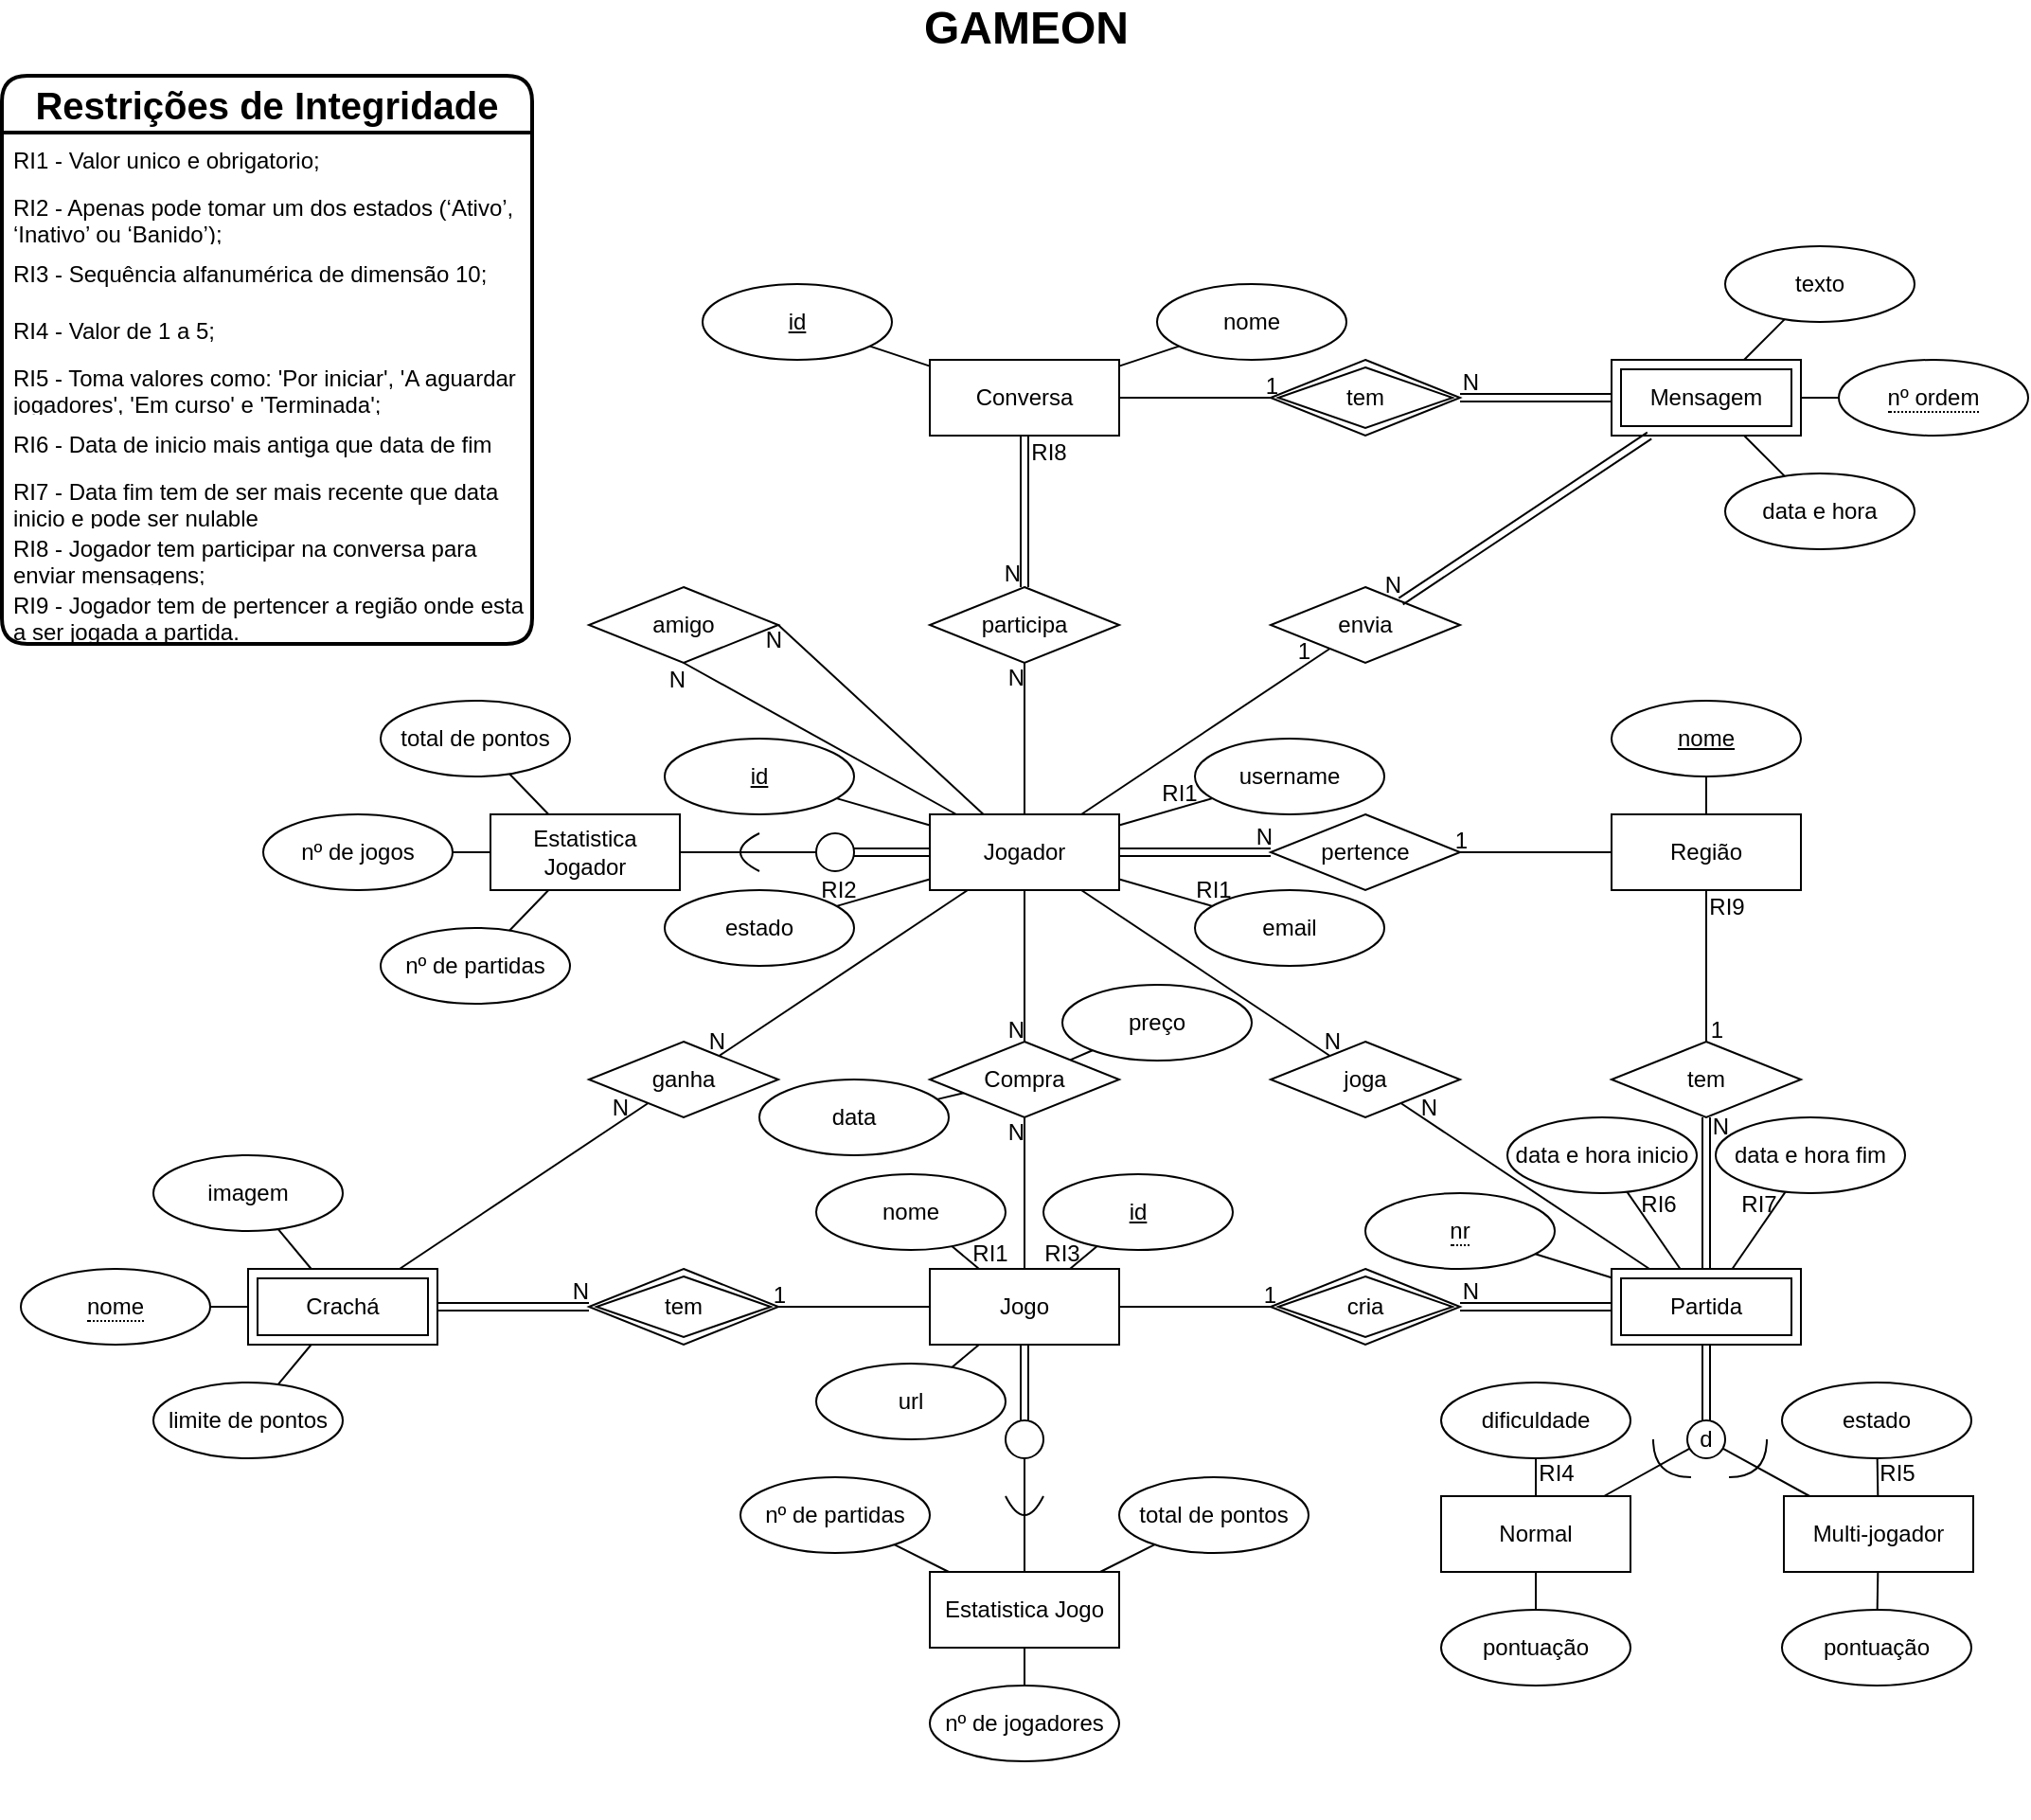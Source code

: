 <mxfile version="21.1.2" type="device" pages="11">
  <diagram id="r4N6WM2Fn1HmPfjUbaXE" name="Main">
    <mxGraphModel dx="1366" dy="796" grid="1" gridSize="10" guides="1" tooltips="1" connect="1" arrows="1" fold="1" page="1" pageScale="1" pageWidth="827" pageHeight="1169" math="0" shadow="0">
      <root>
        <mxCell id="0" />
        <mxCell id="1" parent="0" />
        <mxCell id="x5ue1-USUukTxhK-gVra-97" value="&lt;h1 style=&quot;border-color: var(--border-color); text-align: left;&quot;&gt;&lt;font style=&quot;font-size: 20px;&quot;&gt;Restrições de Integridade&lt;/font&gt;&lt;/h1&gt;" style="swimlane;fontStyle=0;childLayout=stackLayout;horizontal=1;startSize=30;horizontalStack=0;resizeParent=1;resizeParentMax=0;resizeLast=0;collapsible=1;marginBottom=0;whiteSpace=wrap;html=1;rounded=1;shadow=0;glass=0;labelBackgroundColor=none;labelBorderColor=none;sketch=0;strokeColor=default;strokeWidth=2;fontSize=12;fillColor=none;" parent="1" vertex="1">
          <mxGeometry x="330" y="90" width="280" height="300" as="geometry" />
        </mxCell>
        <mxCell id="x5ue1-USUukTxhK-gVra-98" value="RI1 - Valor unico e obrigatorio;" style="text;strokeColor=none;fillColor=none;align=left;verticalAlign=middle;spacingLeft=4;spacingRight=4;overflow=hidden;points=[[0,0.5],[1,0.5]];portConstraint=eastwest;rotatable=0;whiteSpace=wrap;html=1;fontSize=12;" parent="x5ue1-USUukTxhK-gVra-97" vertex="1">
          <mxGeometry y="30" width="280" height="30" as="geometry" />
        </mxCell>
        <mxCell id="x5ue1-USUukTxhK-gVra-99" value="RI2 - Apenas pode tomar um dos estados (‘Ativo’, ‘Inativo’ ou ‘Banido’);" style="text;strokeColor=none;fillColor=none;align=left;verticalAlign=middle;spacingLeft=4;spacingRight=4;overflow=hidden;points=[[0,0.5],[1,0.5]];portConstraint=eastwest;rotatable=0;whiteSpace=wrap;html=1;fontSize=12;" parent="x5ue1-USUukTxhK-gVra-97" vertex="1">
          <mxGeometry y="60" width="280" height="30" as="geometry" />
        </mxCell>
        <mxCell id="x5ue1-USUukTxhK-gVra-100" value="RI3 - Sequência alfanumérica de dimensão 10;" style="text;strokeColor=none;fillColor=none;align=left;verticalAlign=middle;spacingLeft=4;spacingRight=4;overflow=hidden;points=[[0,0.5],[1,0.5]];portConstraint=eastwest;rotatable=0;whiteSpace=wrap;html=1;fontSize=12;" parent="x5ue1-USUukTxhK-gVra-97" vertex="1">
          <mxGeometry y="90" width="280" height="30" as="geometry" />
        </mxCell>
        <mxCell id="x5ue1-USUukTxhK-gVra-102" value="RI4 - Valor de 1 a 5;" style="text;strokeColor=none;fillColor=none;align=left;verticalAlign=middle;spacingLeft=4;spacingRight=4;overflow=hidden;points=[[0,0.5],[1,0.5]];portConstraint=eastwest;rotatable=0;whiteSpace=wrap;html=1;fontSize=12;" parent="x5ue1-USUukTxhK-gVra-97" vertex="1">
          <mxGeometry y="120" width="280" height="30" as="geometry" />
        </mxCell>
        <mxCell id="x5ue1-USUukTxhK-gVra-103" value="RI5 - Toma valores como: &#39;Por iniciar&#39;, &#39;A aguardar jogadores&#39;, &#39;Em curso&#39; e &#39;Terminada&#39;;" style="text;strokeColor=none;fillColor=none;align=left;verticalAlign=middle;spacingLeft=4;spacingRight=4;overflow=hidden;points=[[0,0.5],[1,0.5]];portConstraint=eastwest;rotatable=0;whiteSpace=wrap;html=1;fontSize=12;" parent="x5ue1-USUukTxhK-gVra-97" vertex="1">
          <mxGeometry y="150" width="280" height="30" as="geometry" />
        </mxCell>
        <mxCell id="fMiPo_vhgkFM1takCK_s-24" value="RI6 - Data de inicio mais antiga que data de fim" style="text;strokeColor=none;fillColor=none;align=left;verticalAlign=middle;spacingLeft=4;spacingRight=4;overflow=hidden;points=[[0,0.5],[1,0.5]];portConstraint=eastwest;rotatable=0;whiteSpace=wrap;html=1;fontSize=12;" parent="x5ue1-USUukTxhK-gVra-97" vertex="1">
          <mxGeometry y="180" width="280" height="30" as="geometry" />
        </mxCell>
        <mxCell id="-FTo2ZmOES7vtvZ-UMPU-11" value="RI7 - Data fim tem de ser mais recente que data inicio e pode ser nulable" style="text;strokeColor=none;fillColor=none;align=left;verticalAlign=middle;spacingLeft=4;spacingRight=4;overflow=hidden;points=[[0,0.5],[1,0.5]];portConstraint=eastwest;rotatable=0;whiteSpace=wrap;html=1;fontSize=12;" parent="x5ue1-USUukTxhK-gVra-97" vertex="1">
          <mxGeometry y="210" width="280" height="30" as="geometry" />
        </mxCell>
        <mxCell id="-FTo2ZmOES7vtvZ-UMPU-13" value="RI8 - Jogador tem participar na conversa para enviar mensagens;" style="text;strokeColor=none;fillColor=none;align=left;verticalAlign=middle;spacingLeft=4;spacingRight=4;overflow=hidden;points=[[0,0.5],[1,0.5]];portConstraint=eastwest;rotatable=0;whiteSpace=wrap;html=1;fontSize=12;" parent="x5ue1-USUukTxhK-gVra-97" vertex="1">
          <mxGeometry y="240" width="280" height="30" as="geometry" />
        </mxCell>
        <mxCell id="-FTo2ZmOES7vtvZ-UMPU-15" value="RI9 - Jogador tem de pertencer a região onde esta a ser jogada a partida." style="text;strokeColor=none;fillColor=none;align=left;verticalAlign=middle;spacingLeft=4;spacingRight=4;overflow=hidden;points=[[0,0.5],[1,0.5]];portConstraint=eastwest;rotatable=0;whiteSpace=wrap;html=1;fontSize=12;" parent="x5ue1-USUukTxhK-gVra-97" vertex="1">
          <mxGeometry y="270" width="280" height="30" as="geometry" />
        </mxCell>
        <mxCell id="fMiPo_vhgkFM1takCK_s-28" value="GAMEON" style="text;html=1;strokeColor=none;fillColor=none;align=center;verticalAlign=middle;whiteSpace=wrap;rounded=0;fontSize=24;fontStyle=1" parent="1" vertex="1">
          <mxGeometry x="800" y="50" width="142" height="30" as="geometry" />
        </mxCell>
        <mxCell id="-FTo2ZmOES7vtvZ-UMPU-17" value="" style="group" parent="1" vertex="1" connectable="0">
          <mxGeometry x="340" y="180" width="1060" height="830" as="geometry" />
        </mxCell>
        <mxCell id="EVpgy7JC-A-P0IdanT1q-1" value="Jogador" style="whiteSpace=wrap;html=1;align=center;" parent="-FTo2ZmOES7vtvZ-UMPU-17" vertex="1">
          <mxGeometry x="480" y="300" width="100" height="40" as="geometry" />
        </mxCell>
        <mxCell id="EVpgy7JC-A-P0IdanT1q-3" value="email" style="ellipse;whiteSpace=wrap;html=1;align=center;" parent="-FTo2ZmOES7vtvZ-UMPU-17" vertex="1">
          <mxGeometry x="620" y="340" width="100" height="40" as="geometry" />
        </mxCell>
        <mxCell id="EVpgy7JC-A-P0IdanT1q-4" value="username" style="ellipse;whiteSpace=wrap;html=1;align=center;" parent="-FTo2ZmOES7vtvZ-UMPU-17" vertex="1">
          <mxGeometry x="620" y="260" width="100" height="40" as="geometry" />
        </mxCell>
        <mxCell id="EVpgy7JC-A-P0IdanT1q-5" value="estado" style="ellipse;whiteSpace=wrap;html=1;align=center;" parent="-FTo2ZmOES7vtvZ-UMPU-17" vertex="1">
          <mxGeometry x="340" y="340" width="100" height="40" as="geometry" />
        </mxCell>
        <mxCell id="EVpgy7JC-A-P0IdanT1q-6" value="" style="endArrow=none;html=1;rounded=0;" parent="-FTo2ZmOES7vtvZ-UMPU-17" source="EVpgy7JC-A-P0IdanT1q-5" target="EVpgy7JC-A-P0IdanT1q-1" edge="1">
          <mxGeometry relative="1" as="geometry">
            <mxPoint x="442" y="370" as="sourcePoint" />
            <mxPoint x="602" y="370" as="targetPoint" />
          </mxGeometry>
        </mxCell>
        <mxCell id="EVpgy7JC-A-P0IdanT1q-7" value="" style="endArrow=none;html=1;rounded=0;" parent="-FTo2ZmOES7vtvZ-UMPU-17" source="EVpgy7JC-A-P0IdanT1q-4" target="EVpgy7JC-A-P0IdanT1q-1" edge="1">
          <mxGeometry relative="1" as="geometry">
            <mxPoint x="452" y="302" as="sourcePoint" />
            <mxPoint x="492" y="314.615" as="targetPoint" />
          </mxGeometry>
        </mxCell>
        <mxCell id="EVpgy7JC-A-P0IdanT1q-8" value="" style="endArrow=none;html=1;rounded=0;" parent="-FTo2ZmOES7vtvZ-UMPU-17" source="EVpgy7JC-A-P0IdanT1q-3" target="EVpgy7JC-A-P0IdanT1q-1" edge="1">
          <mxGeometry relative="1" as="geometry">
            <mxPoint x="466.367" y="229.157" as="sourcePoint" />
            <mxPoint x="527" y="310" as="targetPoint" />
          </mxGeometry>
        </mxCell>
        <mxCell id="EVpgy7JC-A-P0IdanT1q-9" value="" style="endArrow=none;html=1;rounded=0;" parent="-FTo2ZmOES7vtvZ-UMPU-17" source="RCELrcR1WeAnaPm2iReT-4" target="EVpgy7JC-A-P0IdanT1q-1" edge="1">
          <mxGeometry relative="1" as="geometry">
            <mxPoint x="622" y="292" as="sourcePoint" />
            <mxPoint x="557" y="310" as="targetPoint" />
          </mxGeometry>
        </mxCell>
        <mxCell id="HkgOzTcoVSb7puQgzpNh-1" value="Jogo" style="whiteSpace=wrap;html=1;align=center;" parent="-FTo2ZmOES7vtvZ-UMPU-17" vertex="1">
          <mxGeometry x="480" y="540" width="100" height="40" as="geometry" />
        </mxCell>
        <mxCell id="HkgOzTcoVSb7puQgzpNh-3" value="nome" style="ellipse;whiteSpace=wrap;html=1;align=center;" parent="-FTo2ZmOES7vtvZ-UMPU-17" vertex="1">
          <mxGeometry x="420" y="490" width="100" height="40" as="geometry" />
        </mxCell>
        <mxCell id="HkgOzTcoVSb7puQgzpNh-4" value="url" style="ellipse;whiteSpace=wrap;html=1;align=center;" parent="-FTo2ZmOES7vtvZ-UMPU-17" vertex="1">
          <mxGeometry x="420" y="590" width="100" height="40" as="geometry" />
        </mxCell>
        <mxCell id="HkgOzTcoVSb7puQgzpNh-5" value="" style="endArrow=none;html=1;rounded=0;" parent="-FTo2ZmOES7vtvZ-UMPU-17" source="HkgOzTcoVSb7puQgzpNh-3" target="HkgOzTcoVSb7puQgzpNh-1" edge="1">
          <mxGeometry relative="1" as="geometry">
            <mxPoint x="462" y="610" as="sourcePoint" />
            <mxPoint x="622" y="610" as="targetPoint" />
          </mxGeometry>
        </mxCell>
        <mxCell id="HkgOzTcoVSb7puQgzpNh-6" value="" style="endArrow=none;html=1;rounded=0;" parent="-FTo2ZmOES7vtvZ-UMPU-17" source="HkgOzTcoVSb7puQgzpNh-4" target="HkgOzTcoVSb7puQgzpNh-1" edge="1">
          <mxGeometry relative="1" as="geometry">
            <mxPoint x="464.361" y="507.889" as="sourcePoint" />
            <mxPoint x="517" y="550" as="targetPoint" />
          </mxGeometry>
        </mxCell>
        <mxCell id="HkgOzTcoVSb7puQgzpNh-7" value="" style="endArrow=none;html=1;rounded=0;" parent="-FTo2ZmOES7vtvZ-UMPU-17" source="x5ue1-USUukTxhK-gVra-54" target="HkgOzTcoVSb7puQgzpNh-1" edge="1">
          <mxGeometry relative="1" as="geometry">
            <mxPoint x="603.647" y="586.705" as="sourcePoint" />
            <mxPoint x="542" y="550" as="targetPoint" />
          </mxGeometry>
        </mxCell>
        <mxCell id="P-wiDtQUzyigF7IkcfZe-2" value="Região" style="whiteSpace=wrap;html=1;align=center;" parent="-FTo2ZmOES7vtvZ-UMPU-17" vertex="1">
          <mxGeometry x="840" y="300" width="100" height="40" as="geometry" />
        </mxCell>
        <mxCell id="P-wiDtQUzyigF7IkcfZe-3" value="" style="endArrow=none;html=1;rounded=0;" parent="-FTo2ZmOES7vtvZ-UMPU-17" source="P-wiDtQUzyigF7IkcfZe-2" target="x5ue1-USUukTxhK-gVra-53" edge="1">
          <mxGeometry relative="1" as="geometry">
            <mxPoint x="802" y="410" as="sourcePoint" />
            <mxPoint x="892" y="280" as="targetPoint" />
          </mxGeometry>
        </mxCell>
        <mxCell id="UbwEUmJ8MeC6uGTi1i66-3" value="data e hora inicio" style="ellipse;whiteSpace=wrap;html=1;align=center;" parent="-FTo2ZmOES7vtvZ-UMPU-17" vertex="1">
          <mxGeometry x="785" y="460" width="100" height="40" as="geometry" />
        </mxCell>
        <mxCell id="UbwEUmJ8MeC6uGTi1i66-4" value="data e hora fim" style="ellipse;whiteSpace=wrap;html=1;align=center;" parent="-FTo2ZmOES7vtvZ-UMPU-17" vertex="1">
          <mxGeometry x="895" y="460" width="100" height="40" as="geometry" />
        </mxCell>
        <mxCell id="UbwEUmJ8MeC6uGTi1i66-5" value="Normal" style="whiteSpace=wrap;html=1;align=center;" parent="-FTo2ZmOES7vtvZ-UMPU-17" vertex="1">
          <mxGeometry x="750" y="660" width="100" height="40" as="geometry" />
        </mxCell>
        <mxCell id="UbwEUmJ8MeC6uGTi1i66-6" value="Multi-jogador" style="whiteSpace=wrap;html=1;align=center;" parent="-FTo2ZmOES7vtvZ-UMPU-17" vertex="1">
          <mxGeometry x="931" y="660" width="100" height="40" as="geometry" />
        </mxCell>
        <mxCell id="UbwEUmJ8MeC6uGTi1i66-7" value="d" style="ellipse;whiteSpace=wrap;html=1;aspect=fixed;" parent="-FTo2ZmOES7vtvZ-UMPU-17" vertex="1">
          <mxGeometry x="880" y="620" width="20" height="20" as="geometry" />
        </mxCell>
        <mxCell id="UbwEUmJ8MeC6uGTi1i66-9" value="" style="endArrow=none;html=1;rounded=0;" parent="-FTo2ZmOES7vtvZ-UMPU-17" source="UbwEUmJ8MeC6uGTi1i66-7" target="UbwEUmJ8MeC6uGTi1i66-5" edge="1">
          <mxGeometry relative="1" as="geometry">
            <mxPoint x="822" y="580" as="sourcePoint" />
            <mxPoint x="982" y="580" as="targetPoint" />
          </mxGeometry>
        </mxCell>
        <mxCell id="UbwEUmJ8MeC6uGTi1i66-10" value="" style="endArrow=none;html=1;rounded=0;" parent="-FTo2ZmOES7vtvZ-UMPU-17" source="UbwEUmJ8MeC6uGTi1i66-7" target="UbwEUmJ8MeC6uGTi1i66-6" edge="1">
          <mxGeometry relative="1" as="geometry">
            <mxPoint x="892" y="680" as="sourcePoint" />
            <mxPoint x="982" y="580" as="targetPoint" />
          </mxGeometry>
        </mxCell>
        <mxCell id="UbwEUmJ8MeC6uGTi1i66-11" value="" style="endArrow=none;html=1;strokeColor=default;curved=1;" parent="-FTo2ZmOES7vtvZ-UMPU-17" edge="1">
          <mxGeometry width="50" height="50" relative="1" as="geometry">
            <mxPoint x="862" y="630" as="sourcePoint" />
            <mxPoint x="882" y="650" as="targetPoint" />
            <Array as="points">
              <mxPoint x="862" y="650" />
            </Array>
          </mxGeometry>
        </mxCell>
        <mxCell id="UbwEUmJ8MeC6uGTi1i66-12" value="" style="endArrow=none;html=1;strokeColor=default;curved=1;" parent="-FTo2ZmOES7vtvZ-UMPU-17" edge="1">
          <mxGeometry width="50" height="50" relative="1" as="geometry">
            <mxPoint x="902" y="650" as="sourcePoint" />
            <mxPoint x="922" y="630" as="targetPoint" />
            <Array as="points">
              <mxPoint x="922" y="650" />
            </Array>
          </mxGeometry>
        </mxCell>
        <mxCell id="UbwEUmJ8MeC6uGTi1i66-14" value="" style="endArrow=none;html=1;rounded=0;strokeColor=default;curved=1;" parent="-FTo2ZmOES7vtvZ-UMPU-17" source="UbwEUmJ8MeC6uGTi1i66-3" target="trzRsF6Hypt6Ju9wxE8B-2" edge="1">
          <mxGeometry relative="1" as="geometry">
            <mxPoint x="772" y="520" as="sourcePoint" />
            <mxPoint x="892" y="540" as="targetPoint" />
          </mxGeometry>
        </mxCell>
        <mxCell id="UbwEUmJ8MeC6uGTi1i66-15" value="" style="endArrow=none;html=1;rounded=0;strokeColor=default;curved=1;" parent="-FTo2ZmOES7vtvZ-UMPU-17" source="UbwEUmJ8MeC6uGTi1i66-4" target="trzRsF6Hypt6Ju9wxE8B-2" edge="1">
          <mxGeometry relative="1" as="geometry">
            <mxPoint x="772" y="520" as="sourcePoint" />
            <mxPoint x="942" y="544.496" as="targetPoint" />
          </mxGeometry>
        </mxCell>
        <mxCell id="UbwEUmJ8MeC6uGTi1i66-16" value="dificuldade" style="ellipse;whiteSpace=wrap;html=1;align=center;" parent="-FTo2ZmOES7vtvZ-UMPU-17" vertex="1">
          <mxGeometry x="750" y="600" width="100" height="40" as="geometry" />
        </mxCell>
        <mxCell id="UbwEUmJ8MeC6uGTi1i66-17" value="pontuação" style="ellipse;whiteSpace=wrap;html=1;align=center;" parent="-FTo2ZmOES7vtvZ-UMPU-17" vertex="1">
          <mxGeometry x="930" y="720" width="100" height="40" as="geometry" />
        </mxCell>
        <mxCell id="UbwEUmJ8MeC6uGTi1i66-18" value="" style="endArrow=none;html=1;rounded=0;strokeColor=default;curved=1;" parent="-FTo2ZmOES7vtvZ-UMPU-17" source="UbwEUmJ8MeC6uGTi1i66-16" target="UbwEUmJ8MeC6uGTi1i66-5" edge="1">
          <mxGeometry relative="1" as="geometry">
            <mxPoint x="822" y="520" as="sourcePoint" />
            <mxPoint x="982" y="520" as="targetPoint" />
          </mxGeometry>
        </mxCell>
        <mxCell id="UbwEUmJ8MeC6uGTi1i66-20" value="estado" style="ellipse;whiteSpace=wrap;html=1;align=center;" parent="-FTo2ZmOES7vtvZ-UMPU-17" vertex="1">
          <mxGeometry x="930" y="600" width="100" height="40" as="geometry" />
        </mxCell>
        <mxCell id="UbwEUmJ8MeC6uGTi1i66-21" value="" style="endArrow=none;html=1;rounded=0;strokeColor=default;curved=1;" parent="-FTo2ZmOES7vtvZ-UMPU-17" source="UbwEUmJ8MeC6uGTi1i66-6" target="UbwEUmJ8MeC6uGTi1i66-20" edge="1">
          <mxGeometry relative="1" as="geometry">
            <mxPoint x="823" y="520" as="sourcePoint" />
            <mxPoint x="983" y="520" as="targetPoint" />
          </mxGeometry>
        </mxCell>
        <mxCell id="9agk8R4hnZATkLIAJcOm-3" value="imagem" style="ellipse;whiteSpace=wrap;html=1;align=center;" parent="-FTo2ZmOES7vtvZ-UMPU-17" vertex="1">
          <mxGeometry x="70" y="480" width="100" height="40" as="geometry" />
        </mxCell>
        <mxCell id="9agk8R4hnZATkLIAJcOm-4" value="limite de pontos" style="ellipse;whiteSpace=wrap;html=1;align=center;" parent="-FTo2ZmOES7vtvZ-UMPU-17" vertex="1">
          <mxGeometry x="70" y="600" width="100" height="40" as="geometry" />
        </mxCell>
        <mxCell id="9agk8R4hnZATkLIAJcOm-5" value="" style="endArrow=none;html=1;rounded=0;" parent="-FTo2ZmOES7vtvZ-UMPU-17" source="HOLfHflGRrl3vzX2yUA3-2" target="9agk8R4hnZATkLIAJcOm-3" edge="1">
          <mxGeometry relative="1" as="geometry">
            <mxPoint x="131" y="580" as="sourcePoint" />
            <mxPoint x="251" y="570" as="targetPoint" />
          </mxGeometry>
        </mxCell>
        <mxCell id="9agk8R4hnZATkLIAJcOm-6" value="" style="endArrow=none;html=1;rounded=0;" parent="-FTo2ZmOES7vtvZ-UMPU-17" source="HOLfHflGRrl3vzX2yUA3-2" target="9agk8R4hnZATkLIAJcOm-4" edge="1">
          <mxGeometry relative="1" as="geometry">
            <mxPoint x="181" y="576.667" as="sourcePoint" />
            <mxPoint x="273.751" y="506.769" as="targetPoint" />
          </mxGeometry>
        </mxCell>
        <mxCell id="TRDwXnpAw4L4ZpJ-BE3i-1" value="Conversa" style="whiteSpace=wrap;html=1;align=center;" parent="-FTo2ZmOES7vtvZ-UMPU-17" vertex="1">
          <mxGeometry x="480" y="60" width="100" height="40" as="geometry" />
        </mxCell>
        <mxCell id="TRDwXnpAw4L4ZpJ-BE3i-3" value="nome" style="ellipse;whiteSpace=wrap;html=1;align=center;" parent="-FTo2ZmOES7vtvZ-UMPU-17" vertex="1">
          <mxGeometry x="600" y="20" width="100" height="40" as="geometry" />
        </mxCell>
        <mxCell id="TRDwXnpAw4L4ZpJ-BE3i-4" value="" style="endArrow=none;html=1;rounded=0;" parent="-FTo2ZmOES7vtvZ-UMPU-17" source="TRDwXnpAw4L4ZpJ-BE3i-1" target="TRDwXnpAw4L4ZpJ-BE3i-3" edge="1">
          <mxGeometry relative="1" as="geometry">
            <mxPoint x="832" y="90" as="sourcePoint" />
            <mxPoint x="992" y="90" as="targetPoint" />
          </mxGeometry>
        </mxCell>
        <mxCell id="TRDwXnpAw4L4ZpJ-BE3i-5" value="" style="endArrow=none;html=1;rounded=0;" parent="-FTo2ZmOES7vtvZ-UMPU-17" source="TRDwXnpAw4L4ZpJ-BE3i-1" target="x5ue1-USUukTxhK-gVra-49" edge="1">
          <mxGeometry relative="1" as="geometry">
            <mxPoint x="937" y="70" as="sourcePoint" />
            <mxPoint x="449.411" y="52.804" as="targetPoint" />
          </mxGeometry>
        </mxCell>
        <mxCell id="g7Ha_88vBRgTkpqne4E6-3" value="data e hora" style="ellipse;whiteSpace=wrap;html=1;align=center;" parent="-FTo2ZmOES7vtvZ-UMPU-17" vertex="1">
          <mxGeometry x="900" y="120" width="100" height="40" as="geometry" />
        </mxCell>
        <mxCell id="g7Ha_88vBRgTkpqne4E6-4" value="texto" style="ellipse;whiteSpace=wrap;html=1;align=center;" parent="-FTo2ZmOES7vtvZ-UMPU-17" vertex="1">
          <mxGeometry x="900" width="100" height="40" as="geometry" />
        </mxCell>
        <mxCell id="g7Ha_88vBRgTkpqne4E6-5" value="" style="endArrow=none;html=1;rounded=0;" parent="-FTo2ZmOES7vtvZ-UMPU-17" source="x5ue1-USUukTxhK-gVra-50" target="g7Ha_88vBRgTkpqne4E6-3" edge="1">
          <mxGeometry relative="1" as="geometry">
            <mxPoint x="942" y="63.333" as="sourcePoint" />
            <mxPoint x="972" y="90" as="targetPoint" />
          </mxGeometry>
        </mxCell>
        <mxCell id="g7Ha_88vBRgTkpqne4E6-6" value="" style="endArrow=none;html=1;rounded=0;" parent="-FTo2ZmOES7vtvZ-UMPU-17" source="x5ue1-USUukTxhK-gVra-50" target="g7Ha_88vBRgTkpqne4E6-4" edge="1">
          <mxGeometry relative="1" as="geometry">
            <mxPoint x="892" y="60" as="sourcePoint" />
            <mxPoint x="972" y="90" as="targetPoint" />
          </mxGeometry>
        </mxCell>
        <mxCell id="dQ8hNP3o1-MEiGJHhSus-2" value="nº de partidas" style="ellipse;whiteSpace=wrap;html=1;align=center;" parent="-FTo2ZmOES7vtvZ-UMPU-17" vertex="1">
          <mxGeometry x="380" y="650" width="100" height="40" as="geometry" />
        </mxCell>
        <mxCell id="dQ8hNP3o1-MEiGJHhSus-3" value="nº de jogadores" style="ellipse;whiteSpace=wrap;html=1;align=center;" parent="-FTo2ZmOES7vtvZ-UMPU-17" vertex="1">
          <mxGeometry x="480" y="760" width="100" height="40" as="geometry" />
        </mxCell>
        <mxCell id="dQ8hNP3o1-MEiGJHhSus-4" value="total de pontos" style="ellipse;whiteSpace=wrap;html=1;align=center;" parent="-FTo2ZmOES7vtvZ-UMPU-17" vertex="1">
          <mxGeometry x="580" y="650" width="100" height="40" as="geometry" />
        </mxCell>
        <mxCell id="dQ8hNP3o1-MEiGJHhSus-5" value="" style="endArrow=none;html=1;rounded=0;" parent="-FTo2ZmOES7vtvZ-UMPU-17" source="x5ue1-USUukTxhK-gVra-16" target="dQ8hNP3o1-MEiGJHhSus-4" edge="1">
          <mxGeometry relative="1" as="geometry">
            <mxPoint x="581" y="743.333" as="sourcePoint" />
            <mxPoint x="611" y="770" as="targetPoint" />
          </mxGeometry>
        </mxCell>
        <mxCell id="dQ8hNP3o1-MEiGJHhSus-6" value="" style="endArrow=none;html=1;rounded=0;" parent="-FTo2ZmOES7vtvZ-UMPU-17" source="x5ue1-USUukTxhK-gVra-16" target="dQ8hNP3o1-MEiGJHhSus-3" edge="1">
          <mxGeometry relative="1" as="geometry">
            <mxPoint x="531" y="740" as="sourcePoint" />
            <mxPoint x="618.639" y="707.889" as="targetPoint" />
          </mxGeometry>
        </mxCell>
        <mxCell id="dQ8hNP3o1-MEiGJHhSus-7" value="" style="endArrow=none;html=1;rounded=0;" parent="-FTo2ZmOES7vtvZ-UMPU-17" source="x5ue1-USUukTxhK-gVra-16" target="dQ8hNP3o1-MEiGJHhSus-2" edge="1">
          <mxGeometry relative="1" as="geometry">
            <mxPoint x="481" y="743.333" as="sourcePoint" />
            <mxPoint x="541" y="670" as="targetPoint" />
          </mxGeometry>
        </mxCell>
        <mxCell id="X_vjhG_xMxth_fBcfzLS-2" value="nº de partidas" style="ellipse;whiteSpace=wrap;html=1;align=center;" parent="-FTo2ZmOES7vtvZ-UMPU-17" vertex="1">
          <mxGeometry x="190" y="360" width="100" height="40" as="geometry" />
        </mxCell>
        <mxCell id="X_vjhG_xMxth_fBcfzLS-3" value="total de pontos" style="ellipse;whiteSpace=wrap;html=1;align=center;" parent="-FTo2ZmOES7vtvZ-UMPU-17" vertex="1">
          <mxGeometry x="190" y="240" width="100" height="40" as="geometry" />
        </mxCell>
        <mxCell id="X_vjhG_xMxth_fBcfzLS-4" value="nº de jogos" style="ellipse;whiteSpace=wrap;html=1;align=center;" parent="-FTo2ZmOES7vtvZ-UMPU-17" vertex="1">
          <mxGeometry x="128" y="300" width="100" height="40" as="geometry" />
        </mxCell>
        <mxCell id="X_vjhG_xMxth_fBcfzLS-5" value="" style="endArrow=none;html=1;rounded=0;" parent="-FTo2ZmOES7vtvZ-UMPU-17" source="x5ue1-USUukTxhK-gVra-14" target="X_vjhG_xMxth_fBcfzLS-4" edge="1">
          <mxGeometry relative="1" as="geometry">
            <mxPoint x="236" y="300" as="sourcePoint" />
            <mxPoint x="301" y="320" as="targetPoint" />
          </mxGeometry>
        </mxCell>
        <mxCell id="X_vjhG_xMxth_fBcfzLS-6" value="" style="endArrow=none;html=1;rounded=0;" parent="-FTo2ZmOES7vtvZ-UMPU-17" source="x5ue1-USUukTxhK-gVra-14" target="X_vjhG_xMxth_fBcfzLS-3" edge="1">
          <mxGeometry relative="1" as="geometry">
            <mxPoint x="211" y="300" as="sourcePoint" />
            <mxPoint x="298.639" y="267.889" as="targetPoint" />
          </mxGeometry>
        </mxCell>
        <mxCell id="X_vjhG_xMxth_fBcfzLS-7" value="" style="endArrow=none;html=1;rounded=0;" parent="-FTo2ZmOES7vtvZ-UMPU-17" source="x5ue1-USUukTxhK-gVra-14" target="X_vjhG_xMxth_fBcfzLS-2" edge="1">
          <mxGeometry relative="1" as="geometry">
            <mxPoint x="186" y="300" as="sourcePoint" />
            <mxPoint x="221" y="230" as="targetPoint" />
          </mxGeometry>
        </mxCell>
        <mxCell id="RCELrcR1WeAnaPm2iReT-1" value="pertence" style="shape=rhombus;perimeter=rhombusPerimeter;whiteSpace=wrap;html=1;align=center;" parent="-FTo2ZmOES7vtvZ-UMPU-17" vertex="1">
          <mxGeometry x="660" y="300" width="100" height="40" as="geometry" />
        </mxCell>
        <mxCell id="RCELrcR1WeAnaPm2iReT-4" value="id" style="ellipse;whiteSpace=wrap;html=1;align=center;fontStyle=4;" parent="-FTo2ZmOES7vtvZ-UMPU-17" vertex="1">
          <mxGeometry x="340" y="260" width="100" height="40" as="geometry" />
        </mxCell>
        <mxCell id="x5ue1-USUukTxhK-gVra-2" value="data" style="ellipse;whiteSpace=wrap;html=1;align=center;" parent="-FTo2ZmOES7vtvZ-UMPU-17" vertex="1">
          <mxGeometry x="390" y="440" width="100" height="40" as="geometry" />
        </mxCell>
        <mxCell id="x5ue1-USUukTxhK-gVra-3" value="preço" style="ellipse;whiteSpace=wrap;html=1;align=center;" parent="-FTo2ZmOES7vtvZ-UMPU-17" vertex="1">
          <mxGeometry x="550" y="390" width="100" height="40" as="geometry" />
        </mxCell>
        <mxCell id="x5ue1-USUukTxhK-gVra-4" value="" style="endArrow=none;html=1;rounded=0;" parent="-FTo2ZmOES7vtvZ-UMPU-17" source="x5ue1-USUukTxhK-gVra-3" target="ZkYPSPQDovlDPP3hQPZ4-39" edge="1">
          <mxGeometry relative="1" as="geometry">
            <mxPoint x="467" y="450" as="sourcePoint" />
            <mxPoint x="581" y="460" as="targetPoint" />
          </mxGeometry>
        </mxCell>
        <mxCell id="x5ue1-USUukTxhK-gVra-5" value="" style="endArrow=none;html=1;rounded=0;" parent="-FTo2ZmOES7vtvZ-UMPU-17" source="x5ue1-USUukTxhK-gVra-2" target="ZkYPSPQDovlDPP3hQPZ4-39" edge="1">
          <mxGeometry relative="1" as="geometry">
            <mxPoint x="467" y="450" as="sourcePoint" />
            <mxPoint x="481.5" y="460" as="targetPoint" />
          </mxGeometry>
        </mxCell>
        <mxCell id="x5ue1-USUukTxhK-gVra-14" value="&lt;span style=&quot;font-family: Helvetica; font-size: 12px; font-style: normal; font-variant-ligatures: normal; font-variant-caps: normal; font-weight: 400; letter-spacing: normal; orphans: 2; text-align: center; text-indent: 0px; text-transform: none; widows: 2; word-spacing: 0px; -webkit-text-stroke-width: 0px; text-decoration-thickness: initial; text-decoration-style: initial; text-decoration-color: initial; float: none; display: inline !important;&quot;&gt;Estatistica Jogador&lt;/span&gt;" style="shape=ext;margin=3;double=0;whiteSpace=wrap;html=1;align=center;labelBackgroundColor=none;fontColor=default;" parent="-FTo2ZmOES7vtvZ-UMPU-17" vertex="1">
          <mxGeometry x="248" y="300" width="100" height="40" as="geometry" />
        </mxCell>
        <mxCell id="x5ue1-USUukTxhK-gVra-16" value="&lt;span style=&quot;font-family: Helvetica; font-size: 12px; font-style: normal; font-variant-ligatures: normal; font-variant-caps: normal; font-weight: 400; letter-spacing: normal; orphans: 2; text-align: center; text-indent: 0px; text-transform: none; widows: 2; word-spacing: 0px; -webkit-text-stroke-width: 0px; text-decoration-thickness: initial; text-decoration-style: initial; text-decoration-color: initial; float: none; display: inline !important;&quot;&gt;Estatistica Jogo&lt;/span&gt;" style="shape=ext;margin=3;double=0;whiteSpace=wrap;html=1;align=center;fontColor=default;labelBackgroundColor=none;" parent="-FTo2ZmOES7vtvZ-UMPU-17" vertex="1">
          <mxGeometry x="480" y="700" width="100" height="40" as="geometry" />
        </mxCell>
        <mxCell id="x5ue1-USUukTxhK-gVra-22" value="cria" style="shape=rhombus;perimeter=rhombusPerimeter;whiteSpace=wrap;html=1;align=center;double=1;" parent="-FTo2ZmOES7vtvZ-UMPU-17" vertex="1">
          <mxGeometry x="660" y="540" width="100" height="40" as="geometry" />
        </mxCell>
        <mxCell id="x5ue1-USUukTxhK-gVra-26" value="amigo" style="shape=rhombus;perimeter=rhombusPerimeter;whiteSpace=wrap;html=1;align=center;" parent="-FTo2ZmOES7vtvZ-UMPU-17" vertex="1">
          <mxGeometry x="300" y="180" width="100" height="40" as="geometry" />
        </mxCell>
        <mxCell id="x5ue1-USUukTxhK-gVra-29" value="joga" style="shape=rhombus;perimeter=rhombusPerimeter;whiteSpace=wrap;html=1;align=center;" parent="-FTo2ZmOES7vtvZ-UMPU-17" vertex="1">
          <mxGeometry x="660" y="420" width="100" height="40" as="geometry" />
        </mxCell>
        <mxCell id="x5ue1-USUukTxhK-gVra-31" value="" style="endArrow=none;html=1;rounded=0;strokeColor=default;curved=1;" parent="-FTo2ZmOES7vtvZ-UMPU-17" source="UbwEUmJ8MeC6uGTi1i66-6" target="UbwEUmJ8MeC6uGTi1i66-17" edge="1">
          <mxGeometry relative="1" as="geometry">
            <mxPoint x="881.636" y="562.695" as="sourcePoint" />
            <mxPoint x="913" y="573.333" as="targetPoint" />
          </mxGeometry>
        </mxCell>
        <mxCell id="x5ue1-USUukTxhK-gVra-34" value="participa" style="shape=rhombus;perimeter=rhombusPerimeter;whiteSpace=wrap;html=1;align=center;" parent="-FTo2ZmOES7vtvZ-UMPU-17" vertex="1">
          <mxGeometry x="480" y="180" width="100" height="40" as="geometry" />
        </mxCell>
        <mxCell id="x5ue1-USUukTxhK-gVra-40" style="edgeStyle=orthogonalEdgeStyle;rounded=0;orthogonalLoop=1;jettySize=auto;html=1;exitX=0.5;exitY=1;exitDx=0;exitDy=0;" parent="-FTo2ZmOES7vtvZ-UMPU-17" source="dQ8hNP3o1-MEiGJHhSus-4" target="dQ8hNP3o1-MEiGJHhSus-4" edge="1">
          <mxGeometry relative="1" as="geometry" />
        </mxCell>
        <mxCell id="x5ue1-USUukTxhK-gVra-42" value="ganha" style="shape=rhombus;perimeter=rhombusPerimeter;whiteSpace=wrap;html=1;align=center;" parent="-FTo2ZmOES7vtvZ-UMPU-17" vertex="1">
          <mxGeometry x="300" y="420" width="100" height="40" as="geometry" />
        </mxCell>
        <mxCell id="x5ue1-USUukTxhK-gVra-43" value="tem" style="shape=rhombus;perimeter=rhombusPerimeter;whiteSpace=wrap;html=1;align=center;double=1;" parent="-FTo2ZmOES7vtvZ-UMPU-17" vertex="1">
          <mxGeometry x="300" y="540" width="100" height="40" as="geometry" />
        </mxCell>
        <mxCell id="x5ue1-USUukTxhK-gVra-49" value="id" style="ellipse;whiteSpace=wrap;html=1;align=center;fontStyle=4;" parent="-FTo2ZmOES7vtvZ-UMPU-17" vertex="1">
          <mxGeometry x="360" y="20" width="100" height="40" as="geometry" />
        </mxCell>
        <mxCell id="x5ue1-USUukTxhK-gVra-50" value="Mensagem" style="shape=ext;margin=3;double=1;whiteSpace=wrap;html=1;align=center;" parent="-FTo2ZmOES7vtvZ-UMPU-17" vertex="1">
          <mxGeometry x="840" y="60" width="100" height="40" as="geometry" />
        </mxCell>
        <mxCell id="x5ue1-USUukTxhK-gVra-52" value="tem" style="shape=rhombus;double=1;perimeter=rhombusPerimeter;whiteSpace=wrap;html=1;align=center;" parent="-FTo2ZmOES7vtvZ-UMPU-17" vertex="1">
          <mxGeometry x="660" y="60" width="100" height="40" as="geometry" />
        </mxCell>
        <mxCell id="x5ue1-USUukTxhK-gVra-53" value="nome" style="ellipse;whiteSpace=wrap;html=1;align=center;fontStyle=4;" parent="-FTo2ZmOES7vtvZ-UMPU-17" vertex="1">
          <mxGeometry x="840" y="240" width="100" height="40" as="geometry" />
        </mxCell>
        <mxCell id="x5ue1-USUukTxhK-gVra-54" value="id" style="ellipse;whiteSpace=wrap;html=1;align=center;fontStyle=4;" parent="-FTo2ZmOES7vtvZ-UMPU-17" vertex="1">
          <mxGeometry x="540" y="490" width="100" height="40" as="geometry" />
        </mxCell>
        <mxCell id="x5ue1-USUukTxhK-gVra-55" value="&lt;span style=&quot;border-bottom: 1px dotted&quot;&gt;nº ordem&lt;/span&gt;" style="ellipse;whiteSpace=wrap;html=1;align=center;" parent="-FTo2ZmOES7vtvZ-UMPU-17" vertex="1">
          <mxGeometry x="960" y="60" width="100" height="40" as="geometry" />
        </mxCell>
        <mxCell id="x5ue1-USUukTxhK-gVra-79" value="RI1" style="text;html=1;strokeColor=none;fillColor=none;align=center;verticalAlign=middle;whiteSpace=wrap;rounded=0;" parent="-FTo2ZmOES7vtvZ-UMPU-17" vertex="1">
          <mxGeometry x="600" y="325" width="60" height="30" as="geometry" />
        </mxCell>
        <mxCell id="x5ue1-USUukTxhK-gVra-80" value="RI1" style="text;html=1;strokeColor=none;fillColor=none;align=center;verticalAlign=middle;whiteSpace=wrap;rounded=0;" parent="-FTo2ZmOES7vtvZ-UMPU-17" vertex="1">
          <mxGeometry x="582" y="274" width="60" height="30" as="geometry" />
        </mxCell>
        <mxCell id="x5ue1-USUukTxhK-gVra-81" value="RI1" style="text;html=1;strokeColor=none;fillColor=none;align=center;verticalAlign=middle;whiteSpace=wrap;rounded=0;" parent="-FTo2ZmOES7vtvZ-UMPU-17" vertex="1">
          <mxGeometry x="482" y="517" width="60" height="30" as="geometry" />
        </mxCell>
        <mxCell id="x5ue1-USUukTxhK-gVra-84" value="RI3" style="text;html=1;strokeColor=none;fillColor=none;align=center;verticalAlign=middle;whiteSpace=wrap;rounded=0;fontSize=12;" parent="-FTo2ZmOES7vtvZ-UMPU-17" vertex="1">
          <mxGeometry x="520" y="517" width="60" height="30" as="geometry" />
        </mxCell>
        <mxCell id="x5ue1-USUukTxhK-gVra-86" value="RI4" style="text;html=1;strokeColor=none;fillColor=none;align=center;verticalAlign=middle;whiteSpace=wrap;rounded=0;fontSize=12;" parent="-FTo2ZmOES7vtvZ-UMPU-17" vertex="1">
          <mxGeometry x="781" y="633" width="60" height="30" as="geometry" />
        </mxCell>
        <mxCell id="x5ue1-USUukTxhK-gVra-87" value="RI5" style="text;html=1;strokeColor=none;fillColor=none;align=center;verticalAlign=middle;whiteSpace=wrap;rounded=0;fontSize=12;" parent="-FTo2ZmOES7vtvZ-UMPU-17" vertex="1">
          <mxGeometry x="961" y="633" width="60" height="30" as="geometry" />
        </mxCell>
        <mxCell id="2" value="RI2" style="text;html=1;strokeColor=none;fillColor=none;align=center;verticalAlign=middle;whiteSpace=wrap;rounded=0;" parent="-FTo2ZmOES7vtvZ-UMPU-17" vertex="1">
          <mxGeometry x="402" y="325" width="60" height="30" as="geometry" />
        </mxCell>
        <mxCell id="trzRsF6Hypt6Ju9wxE8B-2" value="Partida" style="shape=ext;margin=3;double=1;whiteSpace=wrap;html=1;align=center;" parent="-FTo2ZmOES7vtvZ-UMPU-17" vertex="1">
          <mxGeometry x="840" y="540" width="100" height="40" as="geometry" />
        </mxCell>
        <mxCell id="trzRsF6Hypt6Ju9wxE8B-3" value="&lt;span style=&quot;border-bottom: 1px dotted&quot;&gt;nr&lt;/span&gt;" style="ellipse;whiteSpace=wrap;html=1;align=center;" parent="-FTo2ZmOES7vtvZ-UMPU-17" vertex="1">
          <mxGeometry x="710" y="500" width="100" height="40" as="geometry" />
        </mxCell>
        <mxCell id="HOLfHflGRrl3vzX2yUA3-2" value="Crachá" style="shape=ext;margin=3;double=1;whiteSpace=wrap;html=1;align=center;" parent="-FTo2ZmOES7vtvZ-UMPU-17" vertex="1">
          <mxGeometry x="120" y="540" width="100" height="40" as="geometry" />
        </mxCell>
        <mxCell id="HOLfHflGRrl3vzX2yUA3-3" value="&lt;span style=&quot;border-bottom: 1px dotted&quot;&gt;nome&lt;/span&gt;" style="ellipse;whiteSpace=wrap;html=1;align=center;" parent="-FTo2ZmOES7vtvZ-UMPU-17" vertex="1">
          <mxGeometry y="540" width="100" height="40" as="geometry" />
        </mxCell>
        <mxCell id="HOLfHflGRrl3vzX2yUA3-6" value="" style="endArrow=none;html=1;rounded=0;" parent="-FTo2ZmOES7vtvZ-UMPU-17" source="P-wiDtQUzyigF7IkcfZe-2" target="RCELrcR1WeAnaPm2iReT-1" edge="1">
          <mxGeometry relative="1" as="geometry">
            <mxPoint x="981" y="379.58" as="sourcePoint" />
            <mxPoint x="821" y="379.58" as="targetPoint" />
          </mxGeometry>
        </mxCell>
        <mxCell id="HOLfHflGRrl3vzX2yUA3-7" value="1" style="resizable=0;html=1;align=right;verticalAlign=bottom;" parent="HOLfHflGRrl3vzX2yUA3-6" connectable="0" vertex="1">
          <mxGeometry x="1" relative="1" as="geometry">
            <mxPoint x="4" y="2" as="offset" />
          </mxGeometry>
        </mxCell>
        <mxCell id="HOLfHflGRrl3vzX2yUA3-8" value="" style="shape=link;html=1;rounded=0;" parent="-FTo2ZmOES7vtvZ-UMPU-17" source="x5ue1-USUukTxhK-gVra-50" target="x5ue1-USUukTxhK-gVra-52" edge="1">
          <mxGeometry relative="1" as="geometry">
            <mxPoint x="1002" y="160" as="sourcePoint" />
            <mxPoint x="842" y="160" as="targetPoint" />
          </mxGeometry>
        </mxCell>
        <mxCell id="HOLfHflGRrl3vzX2yUA3-9" value="N" style="resizable=0;html=1;align=right;verticalAlign=bottom;" parent="HOLfHflGRrl3vzX2yUA3-8" connectable="0" vertex="1">
          <mxGeometry x="1" relative="1" as="geometry">
            <mxPoint x="10" as="offset" />
          </mxGeometry>
        </mxCell>
        <mxCell id="HOLfHflGRrl3vzX2yUA3-10" value="" style="shape=link;html=1;rounded=0;" parent="-FTo2ZmOES7vtvZ-UMPU-17" source="HOLfHflGRrl3vzX2yUA3-2" target="x5ue1-USUukTxhK-gVra-43" edge="1">
          <mxGeometry relative="1" as="geometry">
            <mxPoint x="133" y="439.58" as="sourcePoint" />
            <mxPoint x="213" y="439.58" as="targetPoint" />
          </mxGeometry>
        </mxCell>
        <mxCell id="HOLfHflGRrl3vzX2yUA3-11" value="N" style="resizable=0;html=1;align=right;verticalAlign=bottom;" parent="HOLfHflGRrl3vzX2yUA3-10" connectable="0" vertex="1">
          <mxGeometry x="1" relative="1" as="geometry">
            <mxPoint as="offset" />
          </mxGeometry>
        </mxCell>
        <mxCell id="HOLfHflGRrl3vzX2yUA3-12" value="" style="shape=link;html=1;rounded=0;fontSize=12;" parent="-FTo2ZmOES7vtvZ-UMPU-17" source="EVpgy7JC-A-P0IdanT1q-1" target="-FTo2ZmOES7vtvZ-UMPU-3" edge="1">
          <mxGeometry relative="1" as="geometry">
            <mxPoint x="193" y="363" as="sourcePoint" />
            <mxPoint x="350" y="319" as="targetPoint" />
            <Array as="points" />
          </mxGeometry>
        </mxCell>
        <mxCell id="HOLfHflGRrl3vzX2yUA3-16" value="" style="shape=link;html=1;rounded=0;" parent="-FTo2ZmOES7vtvZ-UMPU-17" source="trzRsF6Hypt6Ju9wxE8B-2" target="x5ue1-USUukTxhK-gVra-22" edge="1">
          <mxGeometry relative="1" as="geometry">
            <mxPoint x="842" y="779.31" as="sourcePoint" />
            <mxPoint x="741.0" y="779.31" as="targetPoint" />
          </mxGeometry>
        </mxCell>
        <mxCell id="HOLfHflGRrl3vzX2yUA3-17" value="N" style="resizable=0;html=1;align=right;verticalAlign=bottom;" parent="HOLfHflGRrl3vzX2yUA3-16" connectable="0" vertex="1">
          <mxGeometry x="1" relative="1" as="geometry">
            <mxPoint x="10" as="offset" />
          </mxGeometry>
        </mxCell>
        <mxCell id="HOLfHflGRrl3vzX2yUA3-18" value="" style="shape=link;html=1;rounded=0;" parent="-FTo2ZmOES7vtvZ-UMPU-17" source="trzRsF6Hypt6Ju9wxE8B-2" target="UbwEUmJ8MeC6uGTi1i66-7" edge="1">
          <mxGeometry relative="1" as="geometry">
            <mxPoint x="790" y="770" as="sourcePoint" />
            <mxPoint x="950" y="770" as="targetPoint" />
          </mxGeometry>
        </mxCell>
        <mxCell id="HOLfHflGRrl3vzX2yUA3-20" value="" style="shape=link;html=1;rounded=0;" parent="-FTo2ZmOES7vtvZ-UMPU-17" source="EVpgy7JC-A-P0IdanT1q-1" target="RCELrcR1WeAnaPm2iReT-1" edge="1">
          <mxGeometry relative="1" as="geometry">
            <mxPoint x="583" y="319.52" as="sourcePoint" />
            <mxPoint x="684.0" y="319.52" as="targetPoint" />
          </mxGeometry>
        </mxCell>
        <mxCell id="HOLfHflGRrl3vzX2yUA3-21" value="N" style="resizable=0;html=1;align=right;verticalAlign=bottom;" parent="HOLfHflGRrl3vzX2yUA3-20" connectable="0" vertex="1">
          <mxGeometry x="1" relative="1" as="geometry">
            <mxPoint x="1" as="offset" />
          </mxGeometry>
        </mxCell>
        <mxCell id="fMiPo_vhgkFM1takCK_s-5" value="tem" style="shape=rhombus;perimeter=rhombusPerimeter;whiteSpace=wrap;html=1;align=center;" parent="-FTo2ZmOES7vtvZ-UMPU-17" vertex="1">
          <mxGeometry x="840" y="420" width="100" height="40" as="geometry" />
        </mxCell>
        <mxCell id="fMiPo_vhgkFM1takCK_s-13" value="envia" style="shape=rhombus;perimeter=rhombusPerimeter;whiteSpace=wrap;html=1;align=center;" parent="-FTo2ZmOES7vtvZ-UMPU-17" vertex="1">
          <mxGeometry x="660" y="180" width="100" height="40" as="geometry" />
        </mxCell>
        <mxCell id="fMiPo_vhgkFM1takCK_s-18" value="" style="shape=link;html=1;rounded=0;" parent="-FTo2ZmOES7vtvZ-UMPU-17" source="TRDwXnpAw4L4ZpJ-BE3i-1" target="x5ue1-USUukTxhK-gVra-34" edge="1">
          <mxGeometry relative="1" as="geometry">
            <mxPoint x="551" y="290" as="sourcePoint" />
            <mxPoint x="711" y="290" as="targetPoint" />
          </mxGeometry>
        </mxCell>
        <mxCell id="fMiPo_vhgkFM1takCK_s-19" value="N" style="resizable=0;html=1;align=right;verticalAlign=bottom;" parent="fMiPo_vhgkFM1takCK_s-18" connectable="0" vertex="1">
          <mxGeometry x="1" relative="1" as="geometry">
            <mxPoint x="-2" y="1" as="offset" />
          </mxGeometry>
        </mxCell>
        <mxCell id="fMiPo_vhgkFM1takCK_s-20" value="" style="shape=link;html=1;rounded=0;" parent="-FTo2ZmOES7vtvZ-UMPU-17" source="x5ue1-USUukTxhK-gVra-50" target="fMiPo_vhgkFM1takCK_s-13" edge="1">
          <mxGeometry relative="1" as="geometry">
            <mxPoint x="541" y="110" as="sourcePoint" />
            <mxPoint x="541" y="190" as="targetPoint" />
          </mxGeometry>
        </mxCell>
        <mxCell id="fMiPo_vhgkFM1takCK_s-21" value="N" style="resizable=0;html=1;align=right;verticalAlign=bottom;" parent="fMiPo_vhgkFM1takCK_s-20" connectable="0" vertex="1">
          <mxGeometry x="1" relative="1" as="geometry">
            <mxPoint x="1" as="offset" />
          </mxGeometry>
        </mxCell>
        <mxCell id="fMiPo_vhgkFM1takCK_s-22" value="" style="shape=link;html=1;rounded=0;" parent="-FTo2ZmOES7vtvZ-UMPU-17" source="trzRsF6Hypt6Ju9wxE8B-2" target="fMiPo_vhgkFM1takCK_s-5" edge="1">
          <mxGeometry relative="1" as="geometry">
            <mxPoint x="1091.005" y="295.004" as="sourcePoint" />
            <mxPoint x="1221.487" y="207.53" as="targetPoint" />
          </mxGeometry>
        </mxCell>
        <mxCell id="fMiPo_vhgkFM1takCK_s-23" value="N" style="resizable=0;html=1;align=right;verticalAlign=bottom;" parent="fMiPo_vhgkFM1takCK_s-22" connectable="0" vertex="1">
          <mxGeometry x="1" relative="1" as="geometry">
            <mxPoint x="12" y="13" as="offset" />
          </mxGeometry>
        </mxCell>
        <mxCell id="fMiPo_vhgkFM1takCK_s-26" value="RI6" style="text;html=1;strokeColor=none;fillColor=none;align=center;verticalAlign=middle;whiteSpace=wrap;rounded=0;" parent="-FTo2ZmOES7vtvZ-UMPU-17" vertex="1">
          <mxGeometry x="835" y="491" width="60" height="30" as="geometry" />
        </mxCell>
        <mxCell id="ZkYPSPQDovlDPP3hQPZ4-2" value="" style="endArrow=none;html=1;rounded=0;" parent="-FTo2ZmOES7vtvZ-UMPU-17" source="EVpgy7JC-A-P0IdanT1q-1" target="ZkYPSPQDovlDPP3hQPZ4-39" edge="1">
          <mxGeometry relative="1" as="geometry">
            <mxPoint x="91" y="399" as="sourcePoint" />
            <mxPoint x="531" y="420" as="targetPoint" />
          </mxGeometry>
        </mxCell>
        <mxCell id="ZkYPSPQDovlDPP3hQPZ4-3" value="N" style="resizable=0;html=1;align=right;verticalAlign=bottom;" parent="ZkYPSPQDovlDPP3hQPZ4-2" connectable="0" vertex="1">
          <mxGeometry x="1" relative="1" as="geometry">
            <mxPoint y="2" as="offset" />
          </mxGeometry>
        </mxCell>
        <mxCell id="ZkYPSPQDovlDPP3hQPZ4-4" value="" style="endArrow=none;html=1;rounded=0;" parent="-FTo2ZmOES7vtvZ-UMPU-17" source="EVpgy7JC-A-P0IdanT1q-1" target="x5ue1-USUukTxhK-gVra-34" edge="1">
          <mxGeometry relative="1" as="geometry">
            <mxPoint x="531" y="320" as="sourcePoint" />
            <mxPoint x="541" y="350" as="targetPoint" />
          </mxGeometry>
        </mxCell>
        <mxCell id="ZkYPSPQDovlDPP3hQPZ4-5" value="N" style="resizable=0;html=1;align=right;verticalAlign=bottom;" parent="ZkYPSPQDovlDPP3hQPZ4-4" connectable="0" vertex="1">
          <mxGeometry x="1" relative="1" as="geometry">
            <mxPoint y="16" as="offset" />
          </mxGeometry>
        </mxCell>
        <mxCell id="ZkYPSPQDovlDPP3hQPZ4-6" value="" style="endArrow=none;html=1;rounded=0;" parent="-FTo2ZmOES7vtvZ-UMPU-17" source="HkgOzTcoVSb7puQgzpNh-1" target="ZkYPSPQDovlDPP3hQPZ4-39" edge="1">
          <mxGeometry relative="1" as="geometry">
            <mxPoint x="541" y="310" as="sourcePoint" />
            <mxPoint x="531.167" y="460" as="targetPoint" />
          </mxGeometry>
        </mxCell>
        <mxCell id="ZkYPSPQDovlDPP3hQPZ4-7" value="N" style="resizable=0;html=1;align=right;verticalAlign=bottom;" parent="ZkYPSPQDovlDPP3hQPZ4-6" connectable="0" vertex="1">
          <mxGeometry x="1" relative="1" as="geometry">
            <mxPoint y="16" as="offset" />
          </mxGeometry>
        </mxCell>
        <mxCell id="ZkYPSPQDovlDPP3hQPZ4-8" value="" style="endArrow=none;html=1;rounded=0;" parent="-FTo2ZmOES7vtvZ-UMPU-17" source="EVpgy7JC-A-P0IdanT1q-1" target="x5ue1-USUukTxhK-gVra-42" edge="1">
          <mxGeometry relative="1" as="geometry">
            <mxPoint x="541" y="350" as="sourcePoint" />
            <mxPoint x="541" y="430" as="targetPoint" />
          </mxGeometry>
        </mxCell>
        <mxCell id="ZkYPSPQDovlDPP3hQPZ4-9" value="N" style="resizable=0;html=1;align=right;verticalAlign=bottom;" parent="ZkYPSPQDovlDPP3hQPZ4-8" connectable="0" vertex="1">
          <mxGeometry x="1" relative="1" as="geometry">
            <mxPoint x="4" y="1" as="offset" />
          </mxGeometry>
        </mxCell>
        <mxCell id="ZkYPSPQDovlDPP3hQPZ4-10" value="" style="endArrow=none;html=1;rounded=0;" parent="-FTo2ZmOES7vtvZ-UMPU-17" source="HOLfHflGRrl3vzX2yUA3-2" target="x5ue1-USUukTxhK-gVra-42" edge="1">
          <mxGeometry relative="1" as="geometry">
            <mxPoint x="541.833" y="550" as="sourcePoint" />
            <mxPoint x="541.167" y="470" as="targetPoint" />
          </mxGeometry>
        </mxCell>
        <mxCell id="ZkYPSPQDovlDPP3hQPZ4-11" value="N" style="resizable=0;html=1;align=right;verticalAlign=bottom;" parent="ZkYPSPQDovlDPP3hQPZ4-10" connectable="0" vertex="1">
          <mxGeometry x="1" relative="1" as="geometry">
            <mxPoint x="-10" y="11" as="offset" />
          </mxGeometry>
        </mxCell>
        <mxCell id="ZkYPSPQDovlDPP3hQPZ4-12" value="" style="endArrow=none;html=1;rounded=0;" parent="-FTo2ZmOES7vtvZ-UMPU-17" source="trzRsF6Hypt6Ju9wxE8B-2" target="x5ue1-USUukTxhK-gVra-29" edge="1">
          <mxGeometry relative="1" as="geometry">
            <mxPoint x="541.833" y="550" as="sourcePoint" />
            <mxPoint x="541.167" y="470" as="targetPoint" />
          </mxGeometry>
        </mxCell>
        <mxCell id="ZkYPSPQDovlDPP3hQPZ4-13" value="N" style="resizable=0;html=1;align=right;verticalAlign=bottom;" parent="ZkYPSPQDovlDPP3hQPZ4-12" connectable="0" vertex="1">
          <mxGeometry x="1" relative="1" as="geometry">
            <mxPoint x="20" y="11" as="offset" />
          </mxGeometry>
        </mxCell>
        <mxCell id="ZkYPSPQDovlDPP3hQPZ4-14" value="" style="endArrow=none;html=1;rounded=0;" parent="-FTo2ZmOES7vtvZ-UMPU-17" source="EVpgy7JC-A-P0IdanT1q-1" target="x5ue1-USUukTxhK-gVra-29" edge="1">
          <mxGeometry relative="1" as="geometry">
            <mxPoint x="541" y="350" as="sourcePoint" />
            <mxPoint x="541" y="430" as="targetPoint" />
          </mxGeometry>
        </mxCell>
        <mxCell id="ZkYPSPQDovlDPP3hQPZ4-15" value="N" style="resizable=0;html=1;align=right;verticalAlign=bottom;" parent="ZkYPSPQDovlDPP3hQPZ4-14" connectable="0" vertex="1">
          <mxGeometry x="1" relative="1" as="geometry">
            <mxPoint x="6" y="1" as="offset" />
          </mxGeometry>
        </mxCell>
        <mxCell id="ZkYPSPQDovlDPP3hQPZ4-16" value="" style="endArrow=none;html=1;rounded=0;entryX=0.5;entryY=1;entryDx=0;entryDy=0;" parent="-FTo2ZmOES7vtvZ-UMPU-17" source="EVpgy7JC-A-P0IdanT1q-1" target="x5ue1-USUukTxhK-gVra-26" edge="1">
          <mxGeometry relative="1" as="geometry">
            <mxPoint x="541.833" y="550" as="sourcePoint" />
            <mxPoint x="541.167" y="470" as="targetPoint" />
          </mxGeometry>
        </mxCell>
        <mxCell id="ZkYPSPQDovlDPP3hQPZ4-17" value="N" style="resizable=0;html=1;align=right;verticalAlign=bottom;" parent="ZkYPSPQDovlDPP3hQPZ4-16" connectable="0" vertex="1">
          <mxGeometry x="1" relative="1" as="geometry">
            <mxPoint x="1" y="17" as="offset" />
          </mxGeometry>
        </mxCell>
        <mxCell id="ZkYPSPQDovlDPP3hQPZ4-22" value="" style="endArrow=none;html=1;rounded=0;" parent="-FTo2ZmOES7vtvZ-UMPU-17" source="HkgOzTcoVSb7puQgzpNh-1" target="x5ue1-USUukTxhK-gVra-22" edge="1">
          <mxGeometry relative="1" as="geometry">
            <mxPoint x="541.833" y="590" as="sourcePoint" />
            <mxPoint x="541.166" y="670.066" as="targetPoint" />
          </mxGeometry>
        </mxCell>
        <mxCell id="ZkYPSPQDovlDPP3hQPZ4-23" value="1" style="resizable=0;html=1;align=right;verticalAlign=bottom;" parent="ZkYPSPQDovlDPP3hQPZ4-22" connectable="0" vertex="1">
          <mxGeometry x="1" relative="1" as="geometry">
            <mxPoint x="3" y="2" as="offset" />
          </mxGeometry>
        </mxCell>
        <mxCell id="g7Ha_88vBRgTkpqne4E6-7" value="" style="endArrow=none;html=1;rounded=0;" parent="-FTo2ZmOES7vtvZ-UMPU-17" source="x5ue1-USUukTxhK-gVra-50" target="x5ue1-USUukTxhK-gVra-55" edge="1">
          <mxGeometry relative="1" as="geometry">
            <mxPoint x="842" y="63.333" as="sourcePoint" />
            <mxPoint x="810.411" y="52.804" as="targetPoint" />
          </mxGeometry>
        </mxCell>
        <mxCell id="ZkYPSPQDovlDPP3hQPZ4-24" value="" style="endArrow=none;html=1;rounded=0;" parent="-FTo2ZmOES7vtvZ-UMPU-17" source="HkgOzTcoVSb7puQgzpNh-1" target="x5ue1-USUukTxhK-gVra-43" edge="1">
          <mxGeometry relative="1" as="geometry">
            <mxPoint x="852" y="330" as="sourcePoint" />
            <mxPoint x="771" y="330" as="targetPoint" />
          </mxGeometry>
        </mxCell>
        <mxCell id="ZkYPSPQDovlDPP3hQPZ4-25" value="1" style="resizable=0;html=1;align=right;verticalAlign=bottom;" parent="ZkYPSPQDovlDPP3hQPZ4-24" connectable="0" vertex="1">
          <mxGeometry x="1" relative="1" as="geometry">
            <mxPoint x="4" y="2" as="offset" />
          </mxGeometry>
        </mxCell>
        <mxCell id="UbwEUmJ8MeC6uGTi1i66-13" value="" style="endArrow=none;html=1;rounded=0;strokeColor=default;curved=1;" parent="-FTo2ZmOES7vtvZ-UMPU-17" source="trzRsF6Hypt6Ju9wxE8B-3" target="trzRsF6Hypt6Ju9wxE8B-2" edge="1">
          <mxGeometry relative="1" as="geometry">
            <mxPoint x="801" y="532" as="sourcePoint" />
            <mxPoint x="842" y="544.733" as="targetPoint" />
          </mxGeometry>
        </mxCell>
        <mxCell id="ZkYPSPQDovlDPP3hQPZ4-26" value="" style="endArrow=none;html=1;rounded=0;" parent="-FTo2ZmOES7vtvZ-UMPU-17" source="TRDwXnpAw4L4ZpJ-BE3i-1" target="x5ue1-USUukTxhK-gVra-52" edge="1">
          <mxGeometry relative="1" as="geometry">
            <mxPoint x="592.0" y="570" as="sourcePoint" />
            <mxPoint x="671" y="570" as="targetPoint" />
          </mxGeometry>
        </mxCell>
        <mxCell id="ZkYPSPQDovlDPP3hQPZ4-27" value="1" style="resizable=0;html=1;align=right;verticalAlign=bottom;" parent="ZkYPSPQDovlDPP3hQPZ4-26" connectable="0" vertex="1">
          <mxGeometry x="1" relative="1" as="geometry">
            <mxPoint x="4" y="2" as="offset" />
          </mxGeometry>
        </mxCell>
        <mxCell id="ZkYPSPQDovlDPP3hQPZ4-28" value="" style="endArrow=none;html=1;rounded=0;" parent="-FTo2ZmOES7vtvZ-UMPU-17" source="P-wiDtQUzyigF7IkcfZe-2" target="fMiPo_vhgkFM1takCK_s-5" edge="1">
          <mxGeometry relative="1" as="geometry">
            <mxPoint x="592.0" y="570" as="sourcePoint" />
            <mxPoint x="671" y="570" as="targetPoint" />
          </mxGeometry>
        </mxCell>
        <mxCell id="ZkYPSPQDovlDPP3hQPZ4-29" value="1" style="resizable=0;html=1;align=right;verticalAlign=bottom;" parent="ZkYPSPQDovlDPP3hQPZ4-28" connectable="0" vertex="1">
          <mxGeometry x="1" relative="1" as="geometry">
            <mxPoint x="9" y="2" as="offset" />
          </mxGeometry>
        </mxCell>
        <mxCell id="ZkYPSPQDovlDPP3hQPZ4-31" value="" style="endArrow=none;html=1;rounded=0;" parent="-FTo2ZmOES7vtvZ-UMPU-17" source="EVpgy7JC-A-P0IdanT1q-1" target="fMiPo_vhgkFM1takCK_s-13" edge="1">
          <mxGeometry relative="1" as="geometry">
            <mxPoint x="902" y="350" as="sourcePoint" />
            <mxPoint x="902" y="430" as="targetPoint" />
          </mxGeometry>
        </mxCell>
        <mxCell id="ZkYPSPQDovlDPP3hQPZ4-32" value="1" style="resizable=0;html=1;align=right;verticalAlign=bottom;" parent="ZkYPSPQDovlDPP3hQPZ4-31" connectable="0" vertex="1">
          <mxGeometry x="1" relative="1" as="geometry">
            <mxPoint x="-10" y="10" as="offset" />
          </mxGeometry>
        </mxCell>
        <mxCell id="9agk8R4hnZATkLIAJcOm-7" value="" style="endArrow=none;html=1;rounded=0;" parent="-FTo2ZmOES7vtvZ-UMPU-17" source="HOLfHflGRrl3vzX2yUA3-2" target="HOLfHflGRrl3vzX2yUA3-3" edge="1">
          <mxGeometry relative="1" as="geometry">
            <mxPoint x="81" y="576.667" as="sourcePoint" />
            <mxPoint x="49.411" y="587.196" as="targetPoint" />
          </mxGeometry>
        </mxCell>
        <mxCell id="ZkYPSPQDovlDPP3hQPZ4-35" value="" style="endArrow=none;html=1;rounded=0;entryX=1;entryY=0.5;entryDx=0;entryDy=0;" parent="-FTo2ZmOES7vtvZ-UMPU-17" source="EVpgy7JC-A-P0IdanT1q-1" target="x5ue1-USUukTxhK-gVra-26" edge="1">
          <mxGeometry relative="1" as="geometry">
            <mxPoint x="505.9" y="310" as="sourcePoint" />
            <mxPoint x="365.5" y="230" as="targetPoint" />
          </mxGeometry>
        </mxCell>
        <mxCell id="ZkYPSPQDovlDPP3hQPZ4-36" value="N" style="resizable=0;html=1;align=right;verticalAlign=bottom;" parent="ZkYPSPQDovlDPP3hQPZ4-35" connectable="0" vertex="1">
          <mxGeometry x="1" relative="1" as="geometry">
            <mxPoint x="3" y="17" as="offset" />
          </mxGeometry>
        </mxCell>
        <mxCell id="ZkYPSPQDovlDPP3hQPZ4-37" value="pontuação" style="ellipse;whiteSpace=wrap;html=1;align=center;" parent="-FTo2ZmOES7vtvZ-UMPU-17" vertex="1">
          <mxGeometry x="750" y="720" width="100" height="40" as="geometry" />
        </mxCell>
        <mxCell id="ZkYPSPQDovlDPP3hQPZ4-38" value="" style="endArrow=none;html=1;rounded=0;strokeColor=default;curved=1;" parent="-FTo2ZmOES7vtvZ-UMPU-17" source="UbwEUmJ8MeC6uGTi1i66-5" target="ZkYPSPQDovlDPP3hQPZ4-37" edge="1">
          <mxGeometry relative="1" as="geometry">
            <mxPoint x="992" y="710" as="sourcePoint" />
            <mxPoint x="992" y="730" as="targetPoint" />
          </mxGeometry>
        </mxCell>
        <mxCell id="ZkYPSPQDovlDPP3hQPZ4-39" value="Compra" style="shape=rhombus;perimeter=rhombusPerimeter;whiteSpace=wrap;html=1;align=center;" parent="-FTo2ZmOES7vtvZ-UMPU-17" vertex="1">
          <mxGeometry x="480" y="420" width="100" height="40" as="geometry" />
        </mxCell>
        <mxCell id="-FTo2ZmOES7vtvZ-UMPU-3" value="" style="ellipse;whiteSpace=wrap;html=1;aspect=fixed;" parent="-FTo2ZmOES7vtvZ-UMPU-17" vertex="1">
          <mxGeometry x="420" y="310" width="20" height="20" as="geometry" />
        </mxCell>
        <mxCell id="-FTo2ZmOES7vtvZ-UMPU-4" value="" style="endArrow=none;html=1;rounded=0;" parent="-FTo2ZmOES7vtvZ-UMPU-17" source="x5ue1-USUukTxhK-gVra-14" target="-FTo2ZmOES7vtvZ-UMPU-3" edge="1">
          <mxGeometry relative="1" as="geometry">
            <mxPoint x="310" y="150" as="sourcePoint" />
            <mxPoint x="470" y="150" as="targetPoint" />
          </mxGeometry>
        </mxCell>
        <mxCell id="-FTo2ZmOES7vtvZ-UMPU-5" value="" style="endArrow=none;html=1;strokeColor=default;curved=1;" parent="-FTo2ZmOES7vtvZ-UMPU-17" edge="1">
          <mxGeometry width="50" height="50" relative="1" as="geometry">
            <mxPoint x="390" y="310" as="sourcePoint" />
            <mxPoint x="390" y="330" as="targetPoint" />
            <Array as="points">
              <mxPoint x="370" y="320" />
            </Array>
          </mxGeometry>
        </mxCell>
        <mxCell id="-FTo2ZmOES7vtvZ-UMPU-6" value="" style="shape=link;html=1;rounded=0;fontSize=12;" parent="-FTo2ZmOES7vtvZ-UMPU-17" source="HkgOzTcoVSb7puQgzpNh-1" target="-FTo2ZmOES7vtvZ-UMPU-7" edge="1">
          <mxGeometry relative="1" as="geometry">
            <mxPoint x="631" y="710" as="sourcePoint" />
            <mxPoint x="500" y="709" as="targetPoint" />
            <Array as="points" />
          </mxGeometry>
        </mxCell>
        <mxCell id="-FTo2ZmOES7vtvZ-UMPU-7" value="" style="ellipse;whiteSpace=wrap;html=1;aspect=fixed;" parent="-FTo2ZmOES7vtvZ-UMPU-17" vertex="1">
          <mxGeometry x="520" y="620" width="20" height="20" as="geometry" />
        </mxCell>
        <mxCell id="-FTo2ZmOES7vtvZ-UMPU-8" value="" style="endArrow=none;html=1;rounded=0;" parent="-FTo2ZmOES7vtvZ-UMPU-17" source="x5ue1-USUukTxhK-gVra-16" target="-FTo2ZmOES7vtvZ-UMPU-7" edge="1">
          <mxGeometry relative="1" as="geometry">
            <mxPoint x="665.425" y="1140" as="sourcePoint" />
            <mxPoint x="620" y="520" as="targetPoint" />
          </mxGeometry>
        </mxCell>
        <mxCell id="-FTo2ZmOES7vtvZ-UMPU-9" value="" style="endArrow=none;html=1;strokeColor=default;curved=1;" parent="-FTo2ZmOES7vtvZ-UMPU-17" edge="1">
          <mxGeometry width="50" height="50" relative="1" as="geometry">
            <mxPoint x="520" y="660" as="sourcePoint" />
            <mxPoint x="540" y="660" as="targetPoint" />
            <Array as="points">
              <mxPoint x="530" y="680" />
            </Array>
          </mxGeometry>
        </mxCell>
        <mxCell id="-FTo2ZmOES7vtvZ-UMPU-12" value="RI7" style="text;html=1;strokeColor=none;fillColor=none;align=center;verticalAlign=middle;whiteSpace=wrap;rounded=0;" parent="-FTo2ZmOES7vtvZ-UMPU-17" vertex="1">
          <mxGeometry x="888" y="491" width="60" height="30" as="geometry" />
        </mxCell>
        <mxCell id="-FTo2ZmOES7vtvZ-UMPU-14" value="RI8" style="text;html=1;strokeColor=none;fillColor=none;align=center;verticalAlign=middle;whiteSpace=wrap;rounded=0;" parent="-FTo2ZmOES7vtvZ-UMPU-17" vertex="1">
          <mxGeometry x="513" y="94" width="60" height="30" as="geometry" />
        </mxCell>
        <mxCell id="-FTo2ZmOES7vtvZ-UMPU-16" value="RI9" style="text;html=1;strokeColor=none;fillColor=none;align=center;verticalAlign=middle;whiteSpace=wrap;rounded=0;" parent="-FTo2ZmOES7vtvZ-UMPU-17" vertex="1">
          <mxGeometry x="871" y="334" width="60" height="30" as="geometry" />
        </mxCell>
      </root>
    </mxGraphModel>
  </diagram>
  <diagram id="R2lEEEUBdFMjLlhIrx00" name="Jogador">
    <mxGraphModel dx="1418" dy="820" grid="1" gridSize="10" guides="1" tooltips="1" connect="1" arrows="1" fold="1" page="1" pageScale="1" pageWidth="850" pageHeight="1100" math="0" shadow="0" extFonts="Permanent Marker^https://fonts.googleapis.com/css?family=Permanent+Marker">
      <root>
        <mxCell id="0" />
        <mxCell id="1" parent="0" />
        <mxCell id="CXcgJ339tZnEAv28I4Ii-1" value="Jogador" style="whiteSpace=wrap;html=1;align=center;" parent="1" vertex="1">
          <mxGeometry x="370" y="520" width="100" height="40" as="geometry" />
        </mxCell>
        <mxCell id="CXcgJ339tZnEAv28I4Ii-3" value="email" style="ellipse;whiteSpace=wrap;html=1;align=center;" parent="1" vertex="1">
          <mxGeometry x="460" y="420" width="100" height="40" as="geometry" />
        </mxCell>
        <mxCell id="CXcgJ339tZnEAv28I4Ii-4" value="username" style="ellipse;whiteSpace=wrap;html=1;align=center;" parent="1" vertex="1">
          <mxGeometry x="280" y="420" width="100" height="40" as="geometry" />
        </mxCell>
        <mxCell id="CXcgJ339tZnEAv28I4Ii-5" value="status" style="ellipse;whiteSpace=wrap;html=1;align=center;" parent="1" vertex="1">
          <mxGeometry x="240" y="480" width="100" height="40" as="geometry" />
        </mxCell>
        <mxCell id="CXcgJ339tZnEAv28I4Ii-6" value="" style="endArrow=none;html=1;rounded=0;" parent="1" source="CXcgJ339tZnEAv28I4Ii-5" target="CXcgJ339tZnEAv28I4Ii-1" edge="1">
          <mxGeometry relative="1" as="geometry">
            <mxPoint x="330" y="590" as="sourcePoint" />
            <mxPoint x="490" y="590" as="targetPoint" />
          </mxGeometry>
        </mxCell>
        <mxCell id="CXcgJ339tZnEAv28I4Ii-7" value="" style="endArrow=none;html=1;rounded=0;" parent="1" source="CXcgJ339tZnEAv28I4Ii-4" target="CXcgJ339tZnEAv28I4Ii-1" edge="1">
          <mxGeometry relative="1" as="geometry">
            <mxPoint x="340" y="522" as="sourcePoint" />
            <mxPoint x="380" y="534.615" as="targetPoint" />
          </mxGeometry>
        </mxCell>
        <mxCell id="CXcgJ339tZnEAv28I4Ii-8" value="" style="endArrow=none;html=1;rounded=0;" parent="1" source="CXcgJ339tZnEAv28I4Ii-3" target="CXcgJ339tZnEAv28I4Ii-1" edge="1">
          <mxGeometry relative="1" as="geometry">
            <mxPoint x="354.367" y="449.157" as="sourcePoint" />
            <mxPoint x="415" y="530" as="targetPoint" />
          </mxGeometry>
        </mxCell>
        <mxCell id="CXcgJ339tZnEAv28I4Ii-9" value="" style="endArrow=none;html=1;rounded=0;" parent="1" source="wUyI281VhH2qpuTlicb5-1" target="CXcgJ339tZnEAv28I4Ii-1" edge="1">
          <mxGeometry relative="1" as="geometry">
            <mxPoint x="510" y="512" as="sourcePoint" />
            <mxPoint x="445" y="530" as="targetPoint" />
          </mxGeometry>
        </mxCell>
        <mxCell id="wUyI281VhH2qpuTlicb5-1" value="id" style="ellipse;whiteSpace=wrap;html=1;align=center;fontStyle=4;" parent="1" vertex="1">
          <mxGeometry x="500" y="480" width="100" height="40" as="geometry" />
        </mxCell>
      </root>
    </mxGraphModel>
  </diagram>
  <diagram id="y9mlMOjJH0BBMfRU5I8Z" name="Região">
    <mxGraphModel dx="591" dy="820" grid="1" gridSize="10" guides="1" tooltips="1" connect="1" arrows="1" fold="1" page="1" pageScale="1" pageWidth="827" pageHeight="1169" math="0" shadow="0">
      <root>
        <mxCell id="0" />
        <mxCell id="1" parent="0" />
        <mxCell id="GsUQVSkcH2iv218bZ7us-1" value="Região" style="whiteSpace=wrap;html=1;align=center;" parent="1" vertex="1">
          <mxGeometry x="1191" y="595" width="100" height="40" as="geometry" />
        </mxCell>
        <mxCell id="GsUQVSkcH2iv218bZ7us-2" value="" style="endArrow=none;html=1;rounded=0;" parent="1" source="GsUQVSkcH2iv218bZ7us-1" target="GsUQVSkcH2iv218bZ7us-3" edge="1">
          <mxGeometry relative="1" as="geometry">
            <mxPoint x="1152" y="705" as="sourcePoint" />
            <mxPoint x="1242" y="575" as="targetPoint" />
          </mxGeometry>
        </mxCell>
        <mxCell id="GsUQVSkcH2iv218bZ7us-3" value="nome" style="ellipse;whiteSpace=wrap;html=1;align=center;fontStyle=4;" parent="1" vertex="1">
          <mxGeometry x="1191" y="535" width="100" height="40" as="geometry" />
        </mxCell>
      </root>
    </mxGraphModel>
  </diagram>
  <diagram id="lRB5qrFgmiKQbigWIlN8" name="Jogo">
    <mxGraphModel dx="1418" dy="820" grid="1" gridSize="10" guides="1" tooltips="1" connect="1" arrows="1" fold="1" page="1" pageScale="1" pageWidth="827" pageHeight="1169" math="0" shadow="0">
      <root>
        <mxCell id="0" />
        <mxCell id="1" parent="0" />
        <mxCell id="6sP7EZNZoXVoOQBH1e3a-1" value="Jogo" style="whiteSpace=wrap;html=1;align=center;" parent="1" vertex="1">
          <mxGeometry x="364" y="595" width="100" height="40" as="geometry" />
        </mxCell>
        <mxCell id="6sP7EZNZoXVoOQBH1e3a-4" value="nome" style="ellipse;whiteSpace=wrap;html=1;align=center;" parent="1" vertex="1">
          <mxGeometry x="244" y="555" width="100" height="40" as="geometry" />
        </mxCell>
        <mxCell id="6sP7EZNZoXVoOQBH1e3a-5" value="url" style="ellipse;whiteSpace=wrap;html=1;align=center;" parent="1" vertex="1">
          <mxGeometry x="364" y="535" width="100" height="40" as="geometry" />
        </mxCell>
        <mxCell id="6sP7EZNZoXVoOQBH1e3a-6" value="" style="endArrow=none;html=1;rounded=0;" parent="1" source="6sP7EZNZoXVoOQBH1e3a-4" target="6sP7EZNZoXVoOQBH1e3a-1" edge="1">
          <mxGeometry relative="1" as="geometry">
            <mxPoint x="348" y="690" as="sourcePoint" />
            <mxPoint x="508" y="690" as="targetPoint" />
          </mxGeometry>
        </mxCell>
        <mxCell id="6sP7EZNZoXVoOQBH1e3a-7" value="" style="endArrow=none;html=1;rounded=0;" parent="1" source="6sP7EZNZoXVoOQBH1e3a-5" target="6sP7EZNZoXVoOQBH1e3a-1" edge="1">
          <mxGeometry relative="1" as="geometry">
            <mxPoint x="350.361" y="587.889" as="sourcePoint" />
            <mxPoint x="403" y="630" as="targetPoint" />
          </mxGeometry>
        </mxCell>
        <mxCell id="6sP7EZNZoXVoOQBH1e3a-8" value="" style="endArrow=none;html=1;rounded=0;" parent="1" source="N_UFDzcHTdCjpvWGI9kw-1" target="6sP7EZNZoXVoOQBH1e3a-1" edge="1">
          <mxGeometry relative="1" as="geometry">
            <mxPoint x="495.639" y="577.889" as="sourcePoint" />
            <mxPoint x="428" y="630" as="targetPoint" />
          </mxGeometry>
        </mxCell>
        <mxCell id="N_UFDzcHTdCjpvWGI9kw-1" value="id" style="ellipse;whiteSpace=wrap;html=1;align=center;fontStyle=4;" parent="1" vertex="1">
          <mxGeometry x="484" y="555" width="100" height="40" as="geometry" />
        </mxCell>
      </root>
    </mxGraphModel>
  </diagram>
  <diagram id="5UO3a77UGOWC_5nGrLcY" name="Compra">
    <mxGraphModel dx="1418" dy="820" grid="1" gridSize="10" guides="1" tooltips="1" connect="1" arrows="1" fold="1" page="1" pageScale="1" pageWidth="827" pageHeight="1169" math="0" shadow="0">
      <root>
        <mxCell id="0" />
        <mxCell id="1" parent="0" />
        <mxCell id="mrVcr4I9l74pNIos6ZXg-1" value="data" style="ellipse;whiteSpace=wrap;html=1;align=center;" parent="1" vertex="1">
          <mxGeometry x="459" y="230" width="100" height="40" as="geometry" />
        </mxCell>
        <mxCell id="mrVcr4I9l74pNIos6ZXg-2" value="preço" style="ellipse;whiteSpace=wrap;html=1;align=center;" parent="1" vertex="1">
          <mxGeometry x="269" y="230" width="100" height="40" as="geometry" />
        </mxCell>
        <mxCell id="mrVcr4I9l74pNIos6ZXg-3" value="Compra" style="whiteSpace=wrap;html=1;align=center;" parent="1" vertex="1">
          <mxGeometry x="369" y="310" width="100" height="40" as="geometry" />
        </mxCell>
        <mxCell id="mrVcr4I9l74pNIos6ZXg-4" value="" style="endArrow=none;html=1;rounded=0;" parent="1" source="mrVcr4I9l74pNIos6ZXg-2" target="mrVcr4I9l74pNIos6ZXg-3" edge="1">
          <mxGeometry relative="1" as="geometry">
            <mxPoint x="349" y="340" as="sourcePoint" />
            <mxPoint x="509" y="340" as="targetPoint" />
          </mxGeometry>
        </mxCell>
        <mxCell id="mrVcr4I9l74pNIos6ZXg-5" value="" style="endArrow=none;html=1;rounded=0;" parent="1" source="mrVcr4I9l74pNIos6ZXg-1" target="mrVcr4I9l74pNIos6ZXg-3" edge="1">
          <mxGeometry relative="1" as="geometry">
            <mxPoint x="349" y="340" as="sourcePoint" />
            <mxPoint x="509" y="340" as="targetPoint" />
          </mxGeometry>
        </mxCell>
      </root>
    </mxGraphModel>
  </diagram>
  <diagram id="uwxQpgEni96xyi6DkegG" name="Partida">
    <mxGraphModel dx="1418" dy="820" grid="1" gridSize="10" guides="1" tooltips="1" connect="1" arrows="1" fold="1" page="1" pageScale="1" pageWidth="827" pageHeight="1169" math="0" shadow="0">
      <root>
        <mxCell id="0" />
        <mxCell id="1" parent="0" />
        <mxCell id="QVEoLwSgQW1FTP_t0ZLz-1" value="Partida" style="whiteSpace=wrap;html=1;align=center;" parent="1" vertex="1">
          <mxGeometry x="360" y="550" width="100" height="40" as="geometry" />
        </mxCell>
        <mxCell id="QVEoLwSgQW1FTP_t0ZLz-2" value="jogo_id" style="ellipse;whiteSpace=wrap;html=1;align=center;" parent="1" vertex="1">
          <mxGeometry x="240" y="510" width="100" height="40" as="geometry" />
        </mxCell>
        <mxCell id="QVEoLwSgQW1FTP_t0ZLz-3" value="data_inicio" style="ellipse;whiteSpace=wrap;html=1;align=center;" parent="1" vertex="1">
          <mxGeometry x="280" y="460" width="100" height="40" as="geometry" />
        </mxCell>
        <mxCell id="QVEoLwSgQW1FTP_t0ZLz-4" value="data_fim" style="ellipse;whiteSpace=wrap;html=1;align=center;" parent="1" vertex="1">
          <mxGeometry x="480" y="510" width="100" height="40" as="geometry" />
        </mxCell>
        <mxCell id="QVEoLwSgQW1FTP_t0ZLz-5" value="Normal" style="whiteSpace=wrap;html=1;align=center;" parent="1" vertex="1">
          <mxGeometry x="270" y="670" width="100" height="40" as="geometry" />
        </mxCell>
        <mxCell id="QVEoLwSgQW1FTP_t0ZLz-6" value="Multijogador" style="whiteSpace=wrap;html=1;align=center;" parent="1" vertex="1">
          <mxGeometry x="450" y="670" width="100" height="40" as="geometry" />
        </mxCell>
        <mxCell id="QVEoLwSgQW1FTP_t0ZLz-7" value="d" style="ellipse;whiteSpace=wrap;html=1;aspect=fixed;" parent="1" vertex="1">
          <mxGeometry x="400" y="620" width="20" height="20" as="geometry" />
        </mxCell>
        <mxCell id="QVEoLwSgQW1FTP_t0ZLz-8" value="" style="endArrow=none;html=1;rounded=0;" parent="1" source="QVEoLwSgQW1FTP_t0ZLz-7" target="QVEoLwSgQW1FTP_t0ZLz-1" edge="1">
          <mxGeometry relative="1" as="geometry">
            <mxPoint x="347" y="575" as="sourcePoint" />
            <mxPoint x="507" y="575" as="targetPoint" />
          </mxGeometry>
        </mxCell>
        <mxCell id="QVEoLwSgQW1FTP_t0ZLz-9" value="" style="endArrow=none;html=1;rounded=0;" parent="1" source="QVEoLwSgQW1FTP_t0ZLz-7" target="QVEoLwSgQW1FTP_t0ZLz-5" edge="1">
          <mxGeometry relative="1" as="geometry">
            <mxPoint x="347" y="575" as="sourcePoint" />
            <mxPoint x="507" y="575" as="targetPoint" />
          </mxGeometry>
        </mxCell>
        <mxCell id="QVEoLwSgQW1FTP_t0ZLz-10" value="" style="endArrow=none;html=1;rounded=0;" parent="1" source="QVEoLwSgQW1FTP_t0ZLz-7" target="QVEoLwSgQW1FTP_t0ZLz-6" edge="1">
          <mxGeometry relative="1" as="geometry">
            <mxPoint x="417" y="675" as="sourcePoint" />
            <mxPoint x="507" y="575" as="targetPoint" />
          </mxGeometry>
        </mxCell>
        <mxCell id="QVEoLwSgQW1FTP_t0ZLz-12" value="" style="endArrow=none;html=1;strokeColor=default;curved=1;" parent="1" edge="1">
          <mxGeometry width="50" height="50" relative="1" as="geometry">
            <mxPoint x="383" y="630" as="sourcePoint" />
            <mxPoint x="403" y="650" as="targetPoint" />
            <Array as="points">
              <mxPoint x="380" y="650" />
            </Array>
          </mxGeometry>
        </mxCell>
        <mxCell id="QVEoLwSgQW1FTP_t0ZLz-13" value="" style="endArrow=none;html=1;strokeColor=default;curved=1;" parent="1" edge="1">
          <mxGeometry width="50" height="50" relative="1" as="geometry">
            <mxPoint x="423" y="650" as="sourcePoint" />
            <mxPoint x="443" y="630" as="targetPoint" />
            <Array as="points">
              <mxPoint x="440" y="650" />
            </Array>
          </mxGeometry>
        </mxCell>
        <mxCell id="QVEoLwSgQW1FTP_t0ZLz-14" value="" style="endArrow=none;html=1;rounded=0;strokeColor=default;curved=1;" parent="1" source="QVEoLwSgQW1FTP_t0ZLz-2" target="QVEoLwSgQW1FTP_t0ZLz-1" edge="1">
          <mxGeometry relative="1" as="geometry">
            <mxPoint x="297" y="525" as="sourcePoint" />
            <mxPoint x="457" y="525" as="targetPoint" />
          </mxGeometry>
        </mxCell>
        <mxCell id="QVEoLwSgQW1FTP_t0ZLz-15" value="" style="endArrow=none;html=1;rounded=0;strokeColor=default;curved=1;" parent="1" source="QVEoLwSgQW1FTP_t0ZLz-3" target="QVEoLwSgQW1FTP_t0ZLz-1" edge="1">
          <mxGeometry relative="1" as="geometry">
            <mxPoint x="297" y="525" as="sourcePoint" />
            <mxPoint x="457" y="525" as="targetPoint" />
          </mxGeometry>
        </mxCell>
        <mxCell id="QVEoLwSgQW1FTP_t0ZLz-16" value="" style="endArrow=none;html=1;rounded=0;strokeColor=default;curved=1;" parent="1" source="QVEoLwSgQW1FTP_t0ZLz-4" target="QVEoLwSgQW1FTP_t0ZLz-1" edge="1">
          <mxGeometry relative="1" as="geometry">
            <mxPoint x="297" y="525" as="sourcePoint" />
            <mxPoint x="457" y="525" as="targetPoint" />
          </mxGeometry>
        </mxCell>
        <mxCell id="QVEoLwSgQW1FTP_t0ZLz-17" value="dificuldade" style="ellipse;whiteSpace=wrap;html=1;align=center;" parent="1" vertex="1">
          <mxGeometry x="270" y="610" width="100" height="40" as="geometry" />
        </mxCell>
        <mxCell id="QVEoLwSgQW1FTP_t0ZLz-18" value="pontuação" style="ellipse;whiteSpace=wrap;html=1;align=center;" parent="1" vertex="1">
          <mxGeometry x="440" y="460" width="100" height="40" as="geometry" />
        </mxCell>
        <mxCell id="QVEoLwSgQW1FTP_t0ZLz-20" value="" style="endArrow=none;html=1;rounded=0;strokeColor=default;curved=1;" parent="1" source="QVEoLwSgQW1FTP_t0ZLz-17" target="QVEoLwSgQW1FTP_t0ZLz-5" edge="1">
          <mxGeometry relative="1" as="geometry">
            <mxPoint x="347" y="525" as="sourcePoint" />
            <mxPoint x="507" y="525" as="targetPoint" />
          </mxGeometry>
        </mxCell>
        <mxCell id="QVEoLwSgQW1FTP_t0ZLz-21" value="" style="endArrow=none;html=1;rounded=0;strokeColor=default;curved=1;" parent="1" source="QVEoLwSgQW1FTP_t0ZLz-18" target="QVEoLwSgQW1FTP_t0ZLz-1" edge="1">
          <mxGeometry relative="1" as="geometry">
            <mxPoint x="347" y="525" as="sourcePoint" />
            <mxPoint x="507" y="525" as="targetPoint" />
          </mxGeometry>
        </mxCell>
        <mxCell id="QVEoLwSgQW1FTP_t0ZLz-22" value="estado" style="ellipse;whiteSpace=wrap;html=1;align=center;" parent="1" vertex="1">
          <mxGeometry x="450" y="610" width="100" height="40" as="geometry" />
        </mxCell>
        <mxCell id="QVEoLwSgQW1FTP_t0ZLz-23" value="" style="endArrow=none;html=1;rounded=0;strokeColor=default;curved=1;" parent="1" source="QVEoLwSgQW1FTP_t0ZLz-6" target="QVEoLwSgQW1FTP_t0ZLz-22" edge="1">
          <mxGeometry relative="1" as="geometry">
            <mxPoint x="347" y="525" as="sourcePoint" />
            <mxPoint x="507" y="525" as="targetPoint" />
          </mxGeometry>
        </mxCell>
        <mxCell id="HqqHurl_P35gZmj5fcoz-1" value="pontuação" style="ellipse;whiteSpace=wrap;html=1;align=center;" vertex="1" parent="1">
          <mxGeometry x="270" y="730" width="100" height="40" as="geometry" />
        </mxCell>
        <mxCell id="HqqHurl_P35gZmj5fcoz-2" value="" style="endArrow=none;html=1;rounded=0;" edge="1" parent="1" source="QVEoLwSgQW1FTP_t0ZLz-5" target="HqqHurl_P35gZmj5fcoz-1">
          <mxGeometry relative="1" as="geometry">
            <mxPoint x="380" y="510" as="sourcePoint" />
            <mxPoint x="540" y="510" as="targetPoint" />
          </mxGeometry>
        </mxCell>
        <mxCell id="HqqHurl_P35gZmj5fcoz-3" value="pontuação" style="ellipse;whiteSpace=wrap;html=1;align=center;" vertex="1" parent="1">
          <mxGeometry x="450" y="730" width="100" height="40" as="geometry" />
        </mxCell>
        <mxCell id="HqqHurl_P35gZmj5fcoz-4" value="" style="endArrow=none;html=1;rounded=0;" edge="1" target="HqqHurl_P35gZmj5fcoz-3" parent="1" source="QVEoLwSgQW1FTP_t0ZLz-6">
          <mxGeometry relative="1" as="geometry">
            <mxPoint x="500" y="710" as="sourcePoint" />
            <mxPoint x="717" y="510" as="targetPoint" />
          </mxGeometry>
        </mxCell>
      </root>
    </mxGraphModel>
  </diagram>
  <diagram id="7uq233ESg3DBkdo4K8h-" name="Crachá">
    <mxGraphModel dx="1418" dy="820" grid="1" gridSize="10" guides="1" tooltips="1" connect="1" arrows="1" fold="1" page="1" pageScale="1" pageWidth="827" pageHeight="1169" math="0" shadow="0">
      <root>
        <mxCell id="0" />
        <mxCell id="1" parent="0" />
        <mxCell id="m6WdtOnpn3t9fy6R2btT-1" value="Crachá" style="whiteSpace=wrap;html=1;align=center;" parent="1" vertex="1">
          <mxGeometry x="364" y="595" width="100" height="40" as="geometry" />
        </mxCell>
        <mxCell id="m6WdtOnpn3t9fy6R2btT-3" value="nome" style="ellipse;whiteSpace=wrap;html=1;align=center;fontStyle=4" parent="1" vertex="1">
          <mxGeometry x="244" y="555" width="100" height="40" as="geometry" />
        </mxCell>
        <mxCell id="m6WdtOnpn3t9fy6R2btT-4" value="imagem" style="ellipse;whiteSpace=wrap;html=1;align=center;" parent="1" vertex="1">
          <mxGeometry x="484" y="555" width="100" height="40" as="geometry" />
        </mxCell>
        <mxCell id="m6WdtOnpn3t9fy6R2btT-5" value="limite de pontos" style="ellipse;whiteSpace=wrap;html=1;align=center;" parent="1" vertex="1">
          <mxGeometry x="364" y="535" width="100" height="40" as="geometry" />
        </mxCell>
        <mxCell id="m6WdtOnpn3t9fy6R2btT-7" value="" style="endArrow=none;html=1;rounded=0;" parent="1" source="m6WdtOnpn3t9fy6R2btT-1" target="m6WdtOnpn3t9fy6R2btT-4" edge="1">
          <mxGeometry relative="1" as="geometry">
            <mxPoint x="378" y="625" as="sourcePoint" />
            <mxPoint x="538" y="625" as="targetPoint" />
          </mxGeometry>
        </mxCell>
        <mxCell id="m6WdtOnpn3t9fy6R2btT-8" value="" style="endArrow=none;html=1;rounded=0;" parent="1" source="m6WdtOnpn3t9fy6R2btT-1" target="m6WdtOnpn3t9fy6R2btT-5" edge="1">
          <mxGeometry relative="1" as="geometry">
            <mxPoint x="490.5" y="605" as="sourcePoint" />
            <mxPoint x="560.751" y="561.769" as="targetPoint" />
          </mxGeometry>
        </mxCell>
        <mxCell id="m6WdtOnpn3t9fy6R2btT-9" value="" style="endArrow=none;html=1;rounded=0;" parent="1" source="m6WdtOnpn3t9fy6R2btT-1" target="m6WdtOnpn3t9fy6R2btT-3" edge="1">
          <mxGeometry relative="1" as="geometry">
            <mxPoint x="458" y="605" as="sourcePoint" />
            <mxPoint x="458" y="525" as="targetPoint" />
          </mxGeometry>
        </mxCell>
      </root>
    </mxGraphModel>
  </diagram>
  <diagram id="zToqCou7ra-zoHsPiumb" name="Estatistica Jogador">
    <mxGraphModel dx="1418" dy="820" grid="1" gridSize="10" guides="1" tooltips="1" connect="1" arrows="1" fold="1" page="1" pageScale="1" pageWidth="827" pageHeight="1169" math="0" shadow="0">
      <root>
        <mxCell id="0" />
        <mxCell id="1" parent="0" />
        <mxCell id="OXSKm44JqlvS5AlZ964g-1" value="Estatistica Jogador" style="whiteSpace=wrap;html=1;align=center;" parent="1" vertex="1">
          <mxGeometry x="364" y="595" width="100" height="40" as="geometry" />
        </mxCell>
        <mxCell id="OXSKm44JqlvS5AlZ964g-2" value="nº de partidas" style="ellipse;whiteSpace=wrap;html=1;align=center;" parent="1" vertex="1">
          <mxGeometry x="244" y="555" width="100" height="40" as="geometry" />
        </mxCell>
        <mxCell id="OXSKm44JqlvS5AlZ964g-3" value="total de pontos" style="ellipse;whiteSpace=wrap;html=1;align=center;" parent="1" vertex="1">
          <mxGeometry x="364" y="535" width="100" height="40" as="geometry" />
        </mxCell>
        <mxCell id="OXSKm44JqlvS5AlZ964g-4" value="nº de jogos" style="ellipse;whiteSpace=wrap;html=1;align=center;" parent="1" vertex="1">
          <mxGeometry x="484" y="555" width="100" height="40" as="geometry" />
        </mxCell>
        <mxCell id="OXSKm44JqlvS5AlZ964g-7" value="" style="endArrow=none;html=1;rounded=0;" parent="1" source="OXSKm44JqlvS5AlZ964g-1" target="OXSKm44JqlvS5AlZ964g-4" edge="1">
          <mxGeometry relative="1" as="geometry">
            <mxPoint x="348" y="615" as="sourcePoint" />
            <mxPoint x="508" y="615" as="targetPoint" />
          </mxGeometry>
        </mxCell>
        <mxCell id="OXSKm44JqlvS5AlZ964g-8" value="" style="endArrow=none;html=1;rounded=0;" parent="1" source="OXSKm44JqlvS5AlZ964g-1" target="OXSKm44JqlvS5AlZ964g-3" edge="1">
          <mxGeometry relative="1" as="geometry">
            <mxPoint x="453" y="605" as="sourcePoint" />
            <mxPoint x="505.639" y="562.889" as="targetPoint" />
          </mxGeometry>
        </mxCell>
        <mxCell id="OXSKm44JqlvS5AlZ964g-9" value="" style="endArrow=none;html=1;rounded=0;" parent="1" source="OXSKm44JqlvS5AlZ964g-1" target="OXSKm44JqlvS5AlZ964g-2" edge="1">
          <mxGeometry relative="1" as="geometry">
            <mxPoint x="428" y="605" as="sourcePoint" />
            <mxPoint x="428" y="525" as="targetPoint" />
          </mxGeometry>
        </mxCell>
      </root>
    </mxGraphModel>
  </diagram>
  <diagram id="X021e-8xBnCL3OYSGYiA" name="Estatistica Jogo">
    <mxGraphModel dx="1424" dy="836" grid="1" gridSize="10" guides="1" tooltips="1" connect="1" arrows="1" fold="1" page="1" pageScale="1" pageWidth="827" pageHeight="1169" math="0" shadow="0">
      <root>
        <mxCell id="0" />
        <mxCell id="1" parent="0" />
        <mxCell id="ZPljPDJPaPdcEo5CPC9R-1" value="Estatistica Jogo" style="whiteSpace=wrap;html=1;align=center;" parent="1" vertex="1">
          <mxGeometry x="364" y="595" width="100" height="40" as="geometry" />
        </mxCell>
        <mxCell id="ZPljPDJPaPdcEo5CPC9R-2" value="nº de partidas" style="ellipse;whiteSpace=wrap;html=1;align=center;" parent="1" vertex="1">
          <mxGeometry x="244" y="555" width="100" height="40" as="geometry" />
        </mxCell>
        <mxCell id="ZPljPDJPaPdcEo5CPC9R-3" value="nº de jogadores" style="ellipse;whiteSpace=wrap;html=1;align=center;" parent="1" vertex="1">
          <mxGeometry x="364" y="535" width="100" height="40" as="geometry" />
        </mxCell>
        <mxCell id="ZPljPDJPaPdcEo5CPC9R-4" value="total de pontos" style="ellipse;whiteSpace=wrap;html=1;align=center;" parent="1" vertex="1">
          <mxGeometry x="484" y="555" width="100" height="40" as="geometry" />
        </mxCell>
        <mxCell id="ZPljPDJPaPdcEo5CPC9R-5" value="" style="endArrow=none;html=1;rounded=0;" parent="1" source="ZPljPDJPaPdcEo5CPC9R-1" target="ZPljPDJPaPdcEo5CPC9R-4" edge="1">
          <mxGeometry relative="1" as="geometry">
            <mxPoint x="338" y="620" as="sourcePoint" />
            <mxPoint x="498" y="620" as="targetPoint" />
          </mxGeometry>
        </mxCell>
        <mxCell id="ZPljPDJPaPdcEo5CPC9R-6" value="" style="endArrow=none;html=1;rounded=0;" parent="1" source="ZPljPDJPaPdcEo5CPC9R-1" target="ZPljPDJPaPdcEo5CPC9R-3" edge="1">
          <mxGeometry relative="1" as="geometry">
            <mxPoint x="453" y="600" as="sourcePoint" />
            <mxPoint x="505.639" y="557.889" as="targetPoint" />
          </mxGeometry>
        </mxCell>
        <mxCell id="ZPljPDJPaPdcEo5CPC9R-7" value="" style="endArrow=none;html=1;rounded=0;" parent="1" source="ZPljPDJPaPdcEo5CPC9R-1" target="ZPljPDJPaPdcEo5CPC9R-2" edge="1">
          <mxGeometry relative="1" as="geometry">
            <mxPoint x="428" y="600" as="sourcePoint" />
            <mxPoint x="428" y="520" as="targetPoint" />
          </mxGeometry>
        </mxCell>
      </root>
    </mxGraphModel>
  </diagram>
  <diagram id="wMnAOJIAZnsEpgyz2_Dn" name="Conversa">
    <mxGraphModel dx="1424" dy="836" grid="1" gridSize="10" guides="1" tooltips="1" connect="1" arrows="1" fold="1" page="1" pageScale="1" pageWidth="827" pageHeight="1169" math="0" shadow="0">
      <root>
        <mxCell id="0" />
        <mxCell id="1" parent="0" />
        <mxCell id="0PZXtHX_5D2eCbg9Qcna-1" value="Conversa" style="whiteSpace=wrap;html=1;align=center;" parent="1" vertex="1">
          <mxGeometry x="364" y="585" width="100" height="40" as="geometry" />
        </mxCell>
        <mxCell id="0PZXtHX_5D2eCbg9Qcna-3" value="nome" style="ellipse;whiteSpace=wrap;html=1;align=center;" parent="1" vertex="1">
          <mxGeometry x="484" y="545" width="100" height="40" as="geometry" />
        </mxCell>
        <mxCell id="0PZXtHX_5D2eCbg9Qcna-4" value="" style="endArrow=none;html=1;rounded=0;" parent="1" source="0PZXtHX_5D2eCbg9Qcna-1" target="0PZXtHX_5D2eCbg9Qcna-3" edge="1">
          <mxGeometry relative="1" as="geometry">
            <mxPoint x="362" y="610" as="sourcePoint" />
            <mxPoint x="522" y="610" as="targetPoint" />
          </mxGeometry>
        </mxCell>
        <mxCell id="0PZXtHX_5D2eCbg9Qcna-5" value="" style="endArrow=none;html=1;rounded=0;" parent="1" source="0PZXtHX_5D2eCbg9Qcna-1" target="iY7k2PGzn0vjz448o-9D-1" edge="1">
          <mxGeometry relative="1" as="geometry">
            <mxPoint x="467" y="590" as="sourcePoint" />
            <mxPoint x="344.361" y="537.889" as="targetPoint" />
          </mxGeometry>
        </mxCell>
        <mxCell id="iY7k2PGzn0vjz448o-9D-1" value="id" style="ellipse;whiteSpace=wrap;html=1;align=center;fontStyle=4;rounded=1;shadow=0;glass=0;labelBackgroundColor=none;labelBorderColor=none;sketch=0;strokeColor=default;strokeWidth=1;fontSize=12;fillColor=none;" vertex="1" parent="1">
          <mxGeometry x="244" y="545" width="100" height="40" as="geometry" />
        </mxCell>
      </root>
    </mxGraphModel>
  </diagram>
  <diagram id="nzBZG_kwu_E_kARKx8sJ" name="Mensagem">
    <mxGraphModel dx="1424" dy="836" grid="1" gridSize="10" guides="1" tooltips="1" connect="1" arrows="1" fold="1" page="1" pageScale="1" pageWidth="827" pageHeight="1169" math="0" shadow="0">
      <root>
        <mxCell id="0" />
        <mxCell id="1" parent="0" />
        <mxCell id="J8nnLM-TGnF4Z-3KBtgs-1" value="Mensagem" style="whiteSpace=wrap;html=1;align=center;" parent="1" vertex="1">
          <mxGeometry x="364" y="595" width="100" height="40" as="geometry" />
        </mxCell>
        <mxCell id="J8nnLM-TGnF4Z-3KBtgs-2" value="nº ordem" style="ellipse;whiteSpace=wrap;html=1;align=center;fontStyle=4" parent="1" vertex="1">
          <mxGeometry x="364" y="535" width="100" height="40" as="geometry" />
        </mxCell>
        <mxCell id="J8nnLM-TGnF4Z-3KBtgs-3" value="data e hora" style="ellipse;whiteSpace=wrap;html=1;align=center;" parent="1" vertex="1">
          <mxGeometry x="484" y="555" width="100" height="40" as="geometry" />
        </mxCell>
        <mxCell id="J8nnLM-TGnF4Z-3KBtgs-4" value="texto" style="ellipse;whiteSpace=wrap;html=1;align=center;" parent="1" vertex="1">
          <mxGeometry x="244" y="555" width="100" height="40" as="geometry" />
        </mxCell>
        <mxCell id="klDU2kWD63dWCvuMJ7qj-1" value="" style="endArrow=none;html=1;rounded=0;" parent="1" source="J8nnLM-TGnF4Z-3KBtgs-1" target="J8nnLM-TGnF4Z-3KBtgs-3" edge="1">
          <mxGeometry relative="1" as="geometry">
            <mxPoint x="334" y="625" as="sourcePoint" />
            <mxPoint x="494" y="625" as="targetPoint" />
          </mxGeometry>
        </mxCell>
        <mxCell id="klDU2kWD63dWCvuMJ7qj-2" value="" style="endArrow=none;html=1;rounded=0;" parent="1" source="J8nnLM-TGnF4Z-3KBtgs-1" target="J8nnLM-TGnF4Z-3KBtgs-4" edge="1">
          <mxGeometry relative="1" as="geometry">
            <mxPoint x="334" y="625" as="sourcePoint" />
            <mxPoint x="494" y="625" as="targetPoint" />
          </mxGeometry>
        </mxCell>
        <mxCell id="klDU2kWD63dWCvuMJ7qj-3" value="" style="endArrow=none;html=1;rounded=0;" parent="1" source="J8nnLM-TGnF4Z-3KBtgs-1" target="J8nnLM-TGnF4Z-3KBtgs-2" edge="1">
          <mxGeometry relative="1" as="geometry">
            <mxPoint x="334" y="625" as="sourcePoint" />
            <mxPoint x="494" y="625" as="targetPoint" />
          </mxGeometry>
        </mxCell>
      </root>
    </mxGraphModel>
  </diagram>
</mxfile>
